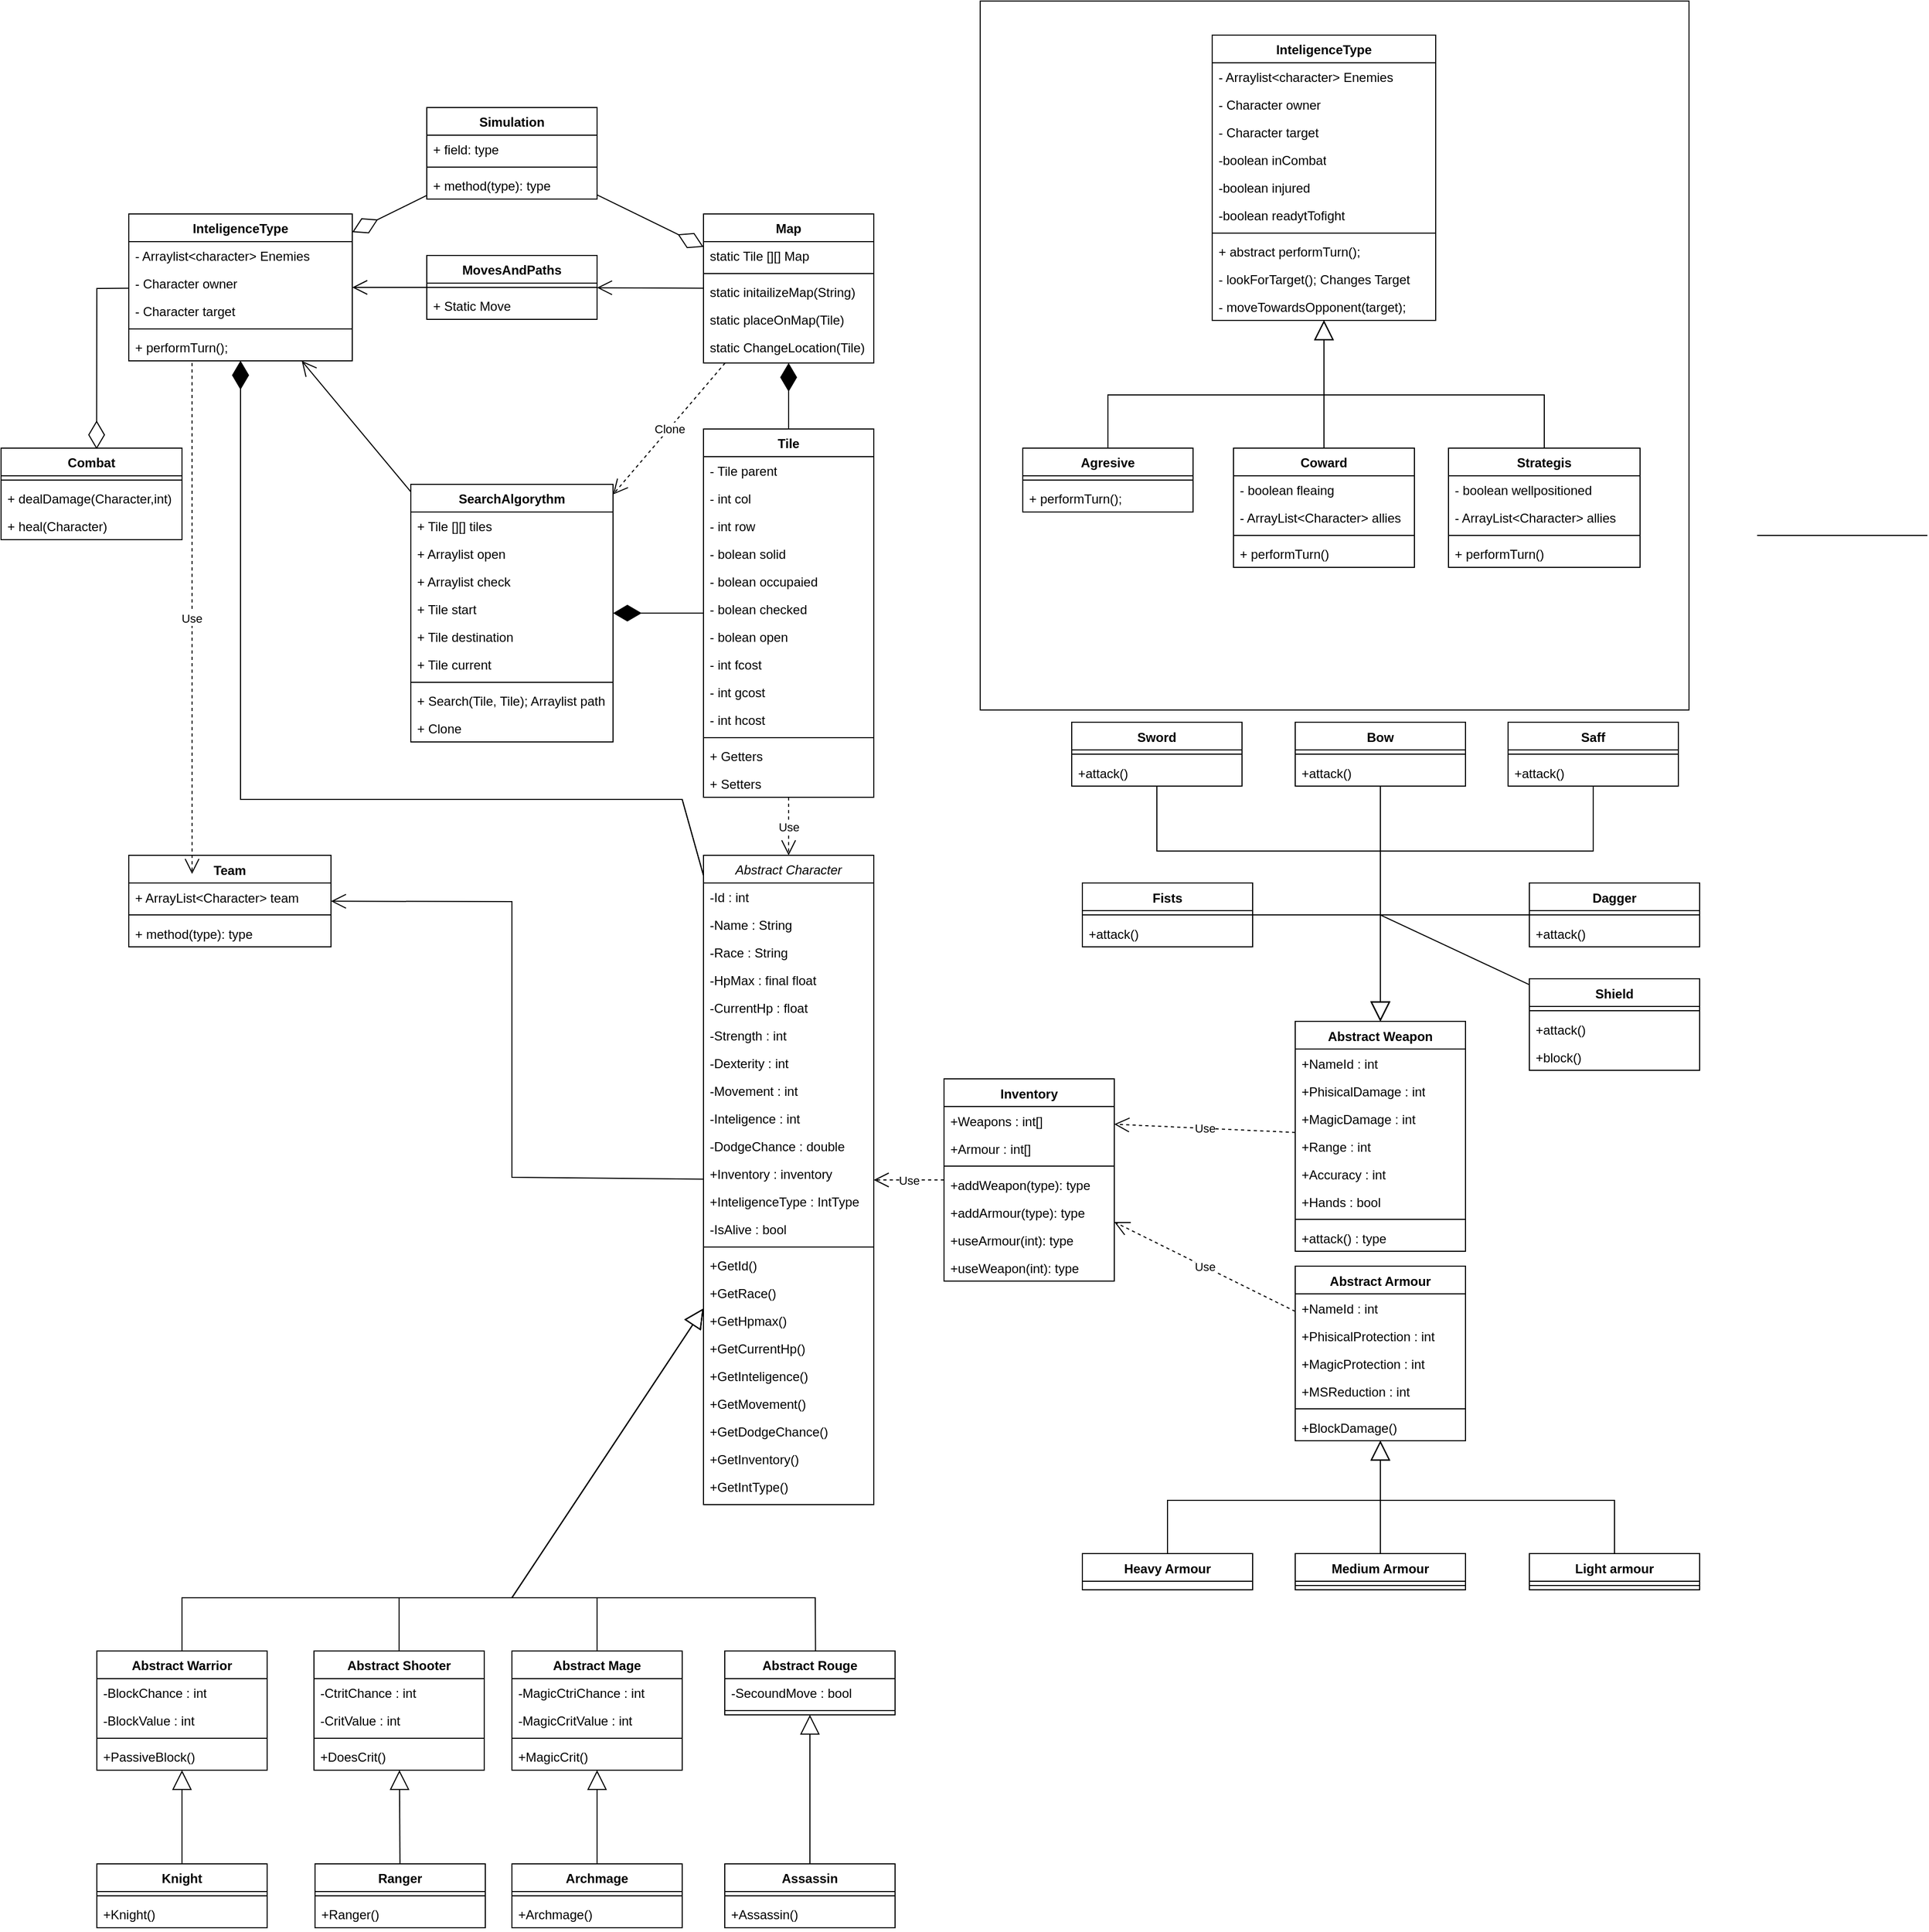 <mxfile version="24.4.9" type="github">
  <diagram name="Strona-1" id="3-vl3ONbKSAuAggZ8wBg">
    <mxGraphModel dx="1843" dy="746" grid="1" gridSize="10" guides="1" tooltips="1" connect="1" arrows="1" fold="1" page="1" pageScale="1" pageWidth="827" pageHeight="1169" math="0" shadow="0">
      <root>
        <mxCell id="0" />
        <mxCell id="1" parent="0" />
        <mxCell id="fdN_00i1N7_ZULbD0-KX-243" value="" style="whiteSpace=wrap;html=1;aspect=fixed;" parent="1" vertex="1">
          <mxGeometry x="920" y="10" width="666" height="666" as="geometry" />
        </mxCell>
        <mxCell id="fdN_00i1N7_ZULbD0-KX-1" value="Map" style="swimlane;fontStyle=1;align=center;verticalAlign=top;childLayout=stackLayout;horizontal=1;startSize=26;horizontalStack=0;resizeParent=1;resizeParentMax=0;resizeLast=0;collapsible=1;marginBottom=0;whiteSpace=wrap;html=1;" parent="1" vertex="1">
          <mxGeometry x="660" y="210" width="160" height="140" as="geometry" />
        </mxCell>
        <mxCell id="fdN_00i1N7_ZULbD0-KX-2" value="static Tile [][] Map&amp;nbsp;" style="text;strokeColor=none;fillColor=none;align=left;verticalAlign=top;spacingLeft=4;spacingRight=4;overflow=hidden;rotatable=0;points=[[0,0.5],[1,0.5]];portConstraint=eastwest;whiteSpace=wrap;html=1;" parent="fdN_00i1N7_ZULbD0-KX-1" vertex="1">
          <mxGeometry y="26" width="160" height="26" as="geometry" />
        </mxCell>
        <mxCell id="fdN_00i1N7_ZULbD0-KX-3" value="" style="line;strokeWidth=1;fillColor=none;align=left;verticalAlign=middle;spacingTop=-1;spacingLeft=3;spacingRight=3;rotatable=0;labelPosition=right;points=[];portConstraint=eastwest;strokeColor=inherit;" parent="fdN_00i1N7_ZULbD0-KX-1" vertex="1">
          <mxGeometry y="52" width="160" height="8" as="geometry" />
        </mxCell>
        <mxCell id="fdN_00i1N7_ZULbD0-KX-21" value="static initailizeMap(String)" style="text;strokeColor=none;fillColor=none;align=left;verticalAlign=top;spacingLeft=4;spacingRight=4;overflow=hidden;rotatable=0;points=[[0,0.5],[1,0.5]];portConstraint=eastwest;whiteSpace=wrap;html=1;" parent="fdN_00i1N7_ZULbD0-KX-1" vertex="1">
          <mxGeometry y="60" width="160" height="26" as="geometry" />
        </mxCell>
        <mxCell id="fdN_00i1N7_ZULbD0-KX-44" value="static placeOnMap(Tile)" style="text;strokeColor=none;fillColor=none;align=left;verticalAlign=top;spacingLeft=4;spacingRight=4;overflow=hidden;rotatable=0;points=[[0,0.5],[1,0.5]];portConstraint=eastwest;whiteSpace=wrap;html=1;" parent="fdN_00i1N7_ZULbD0-KX-1" vertex="1">
          <mxGeometry y="86" width="160" height="54" as="geometry" />
        </mxCell>
        <mxCell id="fdN_00i1N7_ZULbD0-KX-5" value="Tile" style="swimlane;fontStyle=1;align=center;verticalAlign=top;childLayout=stackLayout;horizontal=1;startSize=26;horizontalStack=0;resizeParent=1;resizeParentMax=0;resizeLast=0;collapsible=1;marginBottom=0;whiteSpace=wrap;html=1;" parent="1" vertex="1">
          <mxGeometry x="660" y="412" width="160" height="346" as="geometry" />
        </mxCell>
        <mxCell id="fdN_00i1N7_ZULbD0-KX-13" value="- Tile parent" style="text;strokeColor=none;fillColor=none;align=left;verticalAlign=top;spacingLeft=4;spacingRight=4;overflow=hidden;rotatable=0;points=[[0,0.5],[1,0.5]];portConstraint=eastwest;whiteSpace=wrap;html=1;" parent="fdN_00i1N7_ZULbD0-KX-5" vertex="1">
          <mxGeometry y="26" width="160" height="26" as="geometry" />
        </mxCell>
        <mxCell id="fdN_00i1N7_ZULbD0-KX-6" value="- int col" style="text;strokeColor=none;fillColor=none;align=left;verticalAlign=top;spacingLeft=4;spacingRight=4;overflow=hidden;rotatable=0;points=[[0,0.5],[1,0.5]];portConstraint=eastwest;whiteSpace=wrap;html=1;" parent="fdN_00i1N7_ZULbD0-KX-5" vertex="1">
          <mxGeometry y="52" width="160" height="26" as="geometry" />
        </mxCell>
        <mxCell id="fdN_00i1N7_ZULbD0-KX-10" value="- int row" style="text;strokeColor=none;fillColor=none;align=left;verticalAlign=top;spacingLeft=4;spacingRight=4;overflow=hidden;rotatable=0;points=[[0,0.5],[1,0.5]];portConstraint=eastwest;whiteSpace=wrap;html=1;" parent="fdN_00i1N7_ZULbD0-KX-5" vertex="1">
          <mxGeometry y="78" width="160" height="26" as="geometry" />
        </mxCell>
        <mxCell id="fdN_00i1N7_ZULbD0-KX-11" value="- bolean solid" style="text;strokeColor=none;fillColor=none;align=left;verticalAlign=top;spacingLeft=4;spacingRight=4;overflow=hidden;rotatable=0;points=[[0,0.5],[1,0.5]];portConstraint=eastwest;whiteSpace=wrap;html=1;" parent="fdN_00i1N7_ZULbD0-KX-5" vertex="1">
          <mxGeometry y="104" width="160" height="26" as="geometry" />
        </mxCell>
        <mxCell id="fdN_00i1N7_ZULbD0-KX-12" value="- bolean occupaied" style="text;strokeColor=none;fillColor=none;align=left;verticalAlign=top;spacingLeft=4;spacingRight=4;overflow=hidden;rotatable=0;points=[[0,0.5],[1,0.5]];portConstraint=eastwest;whiteSpace=wrap;html=1;" parent="fdN_00i1N7_ZULbD0-KX-5" vertex="1">
          <mxGeometry y="130" width="160" height="26" as="geometry" />
        </mxCell>
        <mxCell id="fdN_00i1N7_ZULbD0-KX-14" value="- bolean checked" style="text;strokeColor=none;fillColor=none;align=left;verticalAlign=top;spacingLeft=4;spacingRight=4;overflow=hidden;rotatable=0;points=[[0,0.5],[1,0.5]];portConstraint=eastwest;whiteSpace=wrap;html=1;" parent="fdN_00i1N7_ZULbD0-KX-5" vertex="1">
          <mxGeometry y="156" width="160" height="26" as="geometry" />
        </mxCell>
        <mxCell id="fdN_00i1N7_ZULbD0-KX-15" value="- bolean open" style="text;strokeColor=none;fillColor=none;align=left;verticalAlign=top;spacingLeft=4;spacingRight=4;overflow=hidden;rotatable=0;points=[[0,0.5],[1,0.5]];portConstraint=eastwest;whiteSpace=wrap;html=1;" parent="fdN_00i1N7_ZULbD0-KX-5" vertex="1">
          <mxGeometry y="182" width="160" height="26" as="geometry" />
        </mxCell>
        <mxCell id="fdN_00i1N7_ZULbD0-KX-16" value="- int fcost" style="text;strokeColor=none;fillColor=none;align=left;verticalAlign=top;spacingLeft=4;spacingRight=4;overflow=hidden;rotatable=0;points=[[0,0.5],[1,0.5]];portConstraint=eastwest;whiteSpace=wrap;html=1;" parent="fdN_00i1N7_ZULbD0-KX-5" vertex="1">
          <mxGeometry y="208" width="160" height="26" as="geometry" />
        </mxCell>
        <mxCell id="fdN_00i1N7_ZULbD0-KX-17" value="- int gcost" style="text;strokeColor=none;fillColor=none;align=left;verticalAlign=top;spacingLeft=4;spacingRight=4;overflow=hidden;rotatable=0;points=[[0,0.5],[1,0.5]];portConstraint=eastwest;whiteSpace=wrap;html=1;" parent="fdN_00i1N7_ZULbD0-KX-5" vertex="1">
          <mxGeometry y="234" width="160" height="26" as="geometry" />
        </mxCell>
        <mxCell id="fdN_00i1N7_ZULbD0-KX-18" value="- int hcost" style="text;strokeColor=none;fillColor=none;align=left;verticalAlign=top;spacingLeft=4;spacingRight=4;overflow=hidden;rotatable=0;points=[[0,0.5],[1,0.5]];portConstraint=eastwest;whiteSpace=wrap;html=1;" parent="fdN_00i1N7_ZULbD0-KX-5" vertex="1">
          <mxGeometry y="260" width="160" height="26" as="geometry" />
        </mxCell>
        <mxCell id="fdN_00i1N7_ZULbD0-KX-7" value="" style="line;strokeWidth=1;fillColor=none;align=left;verticalAlign=middle;spacingTop=-1;spacingLeft=3;spacingRight=3;rotatable=0;labelPosition=right;points=[];portConstraint=eastwest;strokeColor=inherit;" parent="fdN_00i1N7_ZULbD0-KX-5" vertex="1">
          <mxGeometry y="286" width="160" height="8" as="geometry" />
        </mxCell>
        <mxCell id="fdN_00i1N7_ZULbD0-KX-8" value="+ Getters" style="text;strokeColor=none;fillColor=none;align=left;verticalAlign=top;spacingLeft=4;spacingRight=4;overflow=hidden;rotatable=0;points=[[0,0.5],[1,0.5]];portConstraint=eastwest;whiteSpace=wrap;html=1;" parent="fdN_00i1N7_ZULbD0-KX-5" vertex="1">
          <mxGeometry y="294" width="160" height="26" as="geometry" />
        </mxCell>
        <mxCell id="fdN_00i1N7_ZULbD0-KX-19" value="+ Setters" style="text;strokeColor=none;fillColor=none;align=left;verticalAlign=top;spacingLeft=4;spacingRight=4;overflow=hidden;rotatable=0;points=[[0,0.5],[1,0.5]];portConstraint=eastwest;whiteSpace=wrap;html=1;" parent="fdN_00i1N7_ZULbD0-KX-5" vertex="1">
          <mxGeometry y="320" width="160" height="26" as="geometry" />
        </mxCell>
        <mxCell id="fdN_00i1N7_ZULbD0-KX-22" value="SearchAlgorythm" style="swimlane;fontStyle=1;align=center;verticalAlign=top;childLayout=stackLayout;horizontal=1;startSize=26;horizontalStack=0;resizeParent=1;resizeParentMax=0;resizeLast=0;collapsible=1;marginBottom=0;whiteSpace=wrap;html=1;" parent="1" vertex="1">
          <mxGeometry x="385" y="464" width="190" height="242" as="geometry" />
        </mxCell>
        <mxCell id="fdN_00i1N7_ZULbD0-KX-23" value="+ Tile [][] tiles" style="text;strokeColor=none;fillColor=none;align=left;verticalAlign=top;spacingLeft=4;spacingRight=4;overflow=hidden;rotatable=0;points=[[0,0.5],[1,0.5]];portConstraint=eastwest;whiteSpace=wrap;html=1;" parent="fdN_00i1N7_ZULbD0-KX-22" vertex="1">
          <mxGeometry y="26" width="190" height="26" as="geometry" />
        </mxCell>
        <mxCell id="fdN_00i1N7_ZULbD0-KX-26" value="+ Arraylist open" style="text;strokeColor=none;fillColor=none;align=left;verticalAlign=top;spacingLeft=4;spacingRight=4;overflow=hidden;rotatable=0;points=[[0,0.5],[1,0.5]];portConstraint=eastwest;whiteSpace=wrap;html=1;" parent="fdN_00i1N7_ZULbD0-KX-22" vertex="1">
          <mxGeometry y="52" width="190" height="26" as="geometry" />
        </mxCell>
        <mxCell id="fdN_00i1N7_ZULbD0-KX-27" value="+ Arraylist check" style="text;strokeColor=none;fillColor=none;align=left;verticalAlign=top;spacingLeft=4;spacingRight=4;overflow=hidden;rotatable=0;points=[[0,0.5],[1,0.5]];portConstraint=eastwest;whiteSpace=wrap;html=1;" parent="fdN_00i1N7_ZULbD0-KX-22" vertex="1">
          <mxGeometry y="78" width="190" height="26" as="geometry" />
        </mxCell>
        <mxCell id="fdN_00i1N7_ZULbD0-KX-28" value="+ Tile start" style="text;strokeColor=none;fillColor=none;align=left;verticalAlign=top;spacingLeft=4;spacingRight=4;overflow=hidden;rotatable=0;points=[[0,0.5],[1,0.5]];portConstraint=eastwest;whiteSpace=wrap;html=1;" parent="fdN_00i1N7_ZULbD0-KX-22" vertex="1">
          <mxGeometry y="104" width="190" height="26" as="geometry" />
        </mxCell>
        <mxCell id="fdN_00i1N7_ZULbD0-KX-29" value="+ Tile destination" style="text;strokeColor=none;fillColor=none;align=left;verticalAlign=top;spacingLeft=4;spacingRight=4;overflow=hidden;rotatable=0;points=[[0,0.5],[1,0.5]];portConstraint=eastwest;whiteSpace=wrap;html=1;" parent="fdN_00i1N7_ZULbD0-KX-22" vertex="1">
          <mxGeometry y="130" width="190" height="26" as="geometry" />
        </mxCell>
        <mxCell id="fdN_00i1N7_ZULbD0-KX-30" value="+ Tile current" style="text;strokeColor=none;fillColor=none;align=left;verticalAlign=top;spacingLeft=4;spacingRight=4;overflow=hidden;rotatable=0;points=[[0,0.5],[1,0.5]];portConstraint=eastwest;whiteSpace=wrap;html=1;" parent="fdN_00i1N7_ZULbD0-KX-22" vertex="1">
          <mxGeometry y="156" width="190" height="26" as="geometry" />
        </mxCell>
        <mxCell id="fdN_00i1N7_ZULbD0-KX-24" value="" style="line;strokeWidth=1;fillColor=none;align=left;verticalAlign=middle;spacingTop=-1;spacingLeft=3;spacingRight=3;rotatable=0;labelPosition=right;points=[];portConstraint=eastwest;strokeColor=inherit;" parent="fdN_00i1N7_ZULbD0-KX-22" vertex="1">
          <mxGeometry y="182" width="190" height="8" as="geometry" />
        </mxCell>
        <mxCell id="fdN_00i1N7_ZULbD0-KX-25" value="+ Search(Tile, Tile); Arraylist path" style="text;strokeColor=none;fillColor=none;align=left;verticalAlign=top;spacingLeft=4;spacingRight=4;overflow=hidden;rotatable=0;points=[[0,0.5],[1,0.5]];portConstraint=eastwest;whiteSpace=wrap;html=1;" parent="fdN_00i1N7_ZULbD0-KX-22" vertex="1">
          <mxGeometry y="190" width="190" height="26" as="geometry" />
        </mxCell>
        <mxCell id="fdN_00i1N7_ZULbD0-KX-32" value="+ Clone" style="text;strokeColor=none;fillColor=none;align=left;verticalAlign=top;spacingLeft=4;spacingRight=4;overflow=hidden;rotatable=0;points=[[0,0.5],[1,0.5]];portConstraint=eastwest;whiteSpace=wrap;html=1;" parent="fdN_00i1N7_ZULbD0-KX-22" vertex="1">
          <mxGeometry y="216" width="190" height="26" as="geometry" />
        </mxCell>
        <mxCell id="fdN_00i1N7_ZULbD0-KX-40" value="MovesAndPaths" style="swimlane;fontStyle=1;align=center;verticalAlign=top;childLayout=stackLayout;horizontal=1;startSize=26;horizontalStack=0;resizeParent=1;resizeParentMax=0;resizeLast=0;collapsible=1;marginBottom=0;whiteSpace=wrap;html=1;" parent="1" vertex="1">
          <mxGeometry x="400" y="249" width="160" height="60" as="geometry" />
        </mxCell>
        <mxCell id="fdN_00i1N7_ZULbD0-KX-42" value="" style="line;strokeWidth=1;fillColor=none;align=left;verticalAlign=middle;spacingTop=-1;spacingLeft=3;spacingRight=3;rotatable=0;labelPosition=right;points=[];portConstraint=eastwest;strokeColor=inherit;" parent="fdN_00i1N7_ZULbD0-KX-40" vertex="1">
          <mxGeometry y="26" width="160" height="8" as="geometry" />
        </mxCell>
        <mxCell id="fdN_00i1N7_ZULbD0-KX-43" value="+ Static Move" style="text;strokeColor=none;fillColor=none;align=left;verticalAlign=top;spacingLeft=4;spacingRight=4;overflow=hidden;rotatable=0;points=[[0,0.5],[1,0.5]];portConstraint=eastwest;whiteSpace=wrap;html=1;" parent="fdN_00i1N7_ZULbD0-KX-40" vertex="1">
          <mxGeometry y="34" width="160" height="26" as="geometry" />
        </mxCell>
        <mxCell id="fdN_00i1N7_ZULbD0-KX-45" value="InteligenceType" style="swimlane;fontStyle=1;align=center;verticalAlign=top;childLayout=stackLayout;horizontal=1;startSize=26;horizontalStack=0;resizeParent=1;resizeParentMax=0;resizeLast=0;collapsible=1;marginBottom=0;whiteSpace=wrap;html=1;" parent="1" vertex="1">
          <mxGeometry x="120" y="210" width="210" height="138" as="geometry" />
        </mxCell>
        <mxCell id="fdN_00i1N7_ZULbD0-KX-53" value="- Arraylist&amp;lt;character&amp;gt; Enemies" style="text;strokeColor=none;fillColor=none;align=left;verticalAlign=top;spacingLeft=4;spacingRight=4;overflow=hidden;rotatable=0;points=[[0,0.5],[1,0.5]];portConstraint=eastwest;whiteSpace=wrap;html=1;" parent="fdN_00i1N7_ZULbD0-KX-45" vertex="1">
          <mxGeometry y="26" width="210" height="26" as="geometry" />
        </mxCell>
        <mxCell id="fdN_00i1N7_ZULbD0-KX-46" value="- Character owner" style="text;strokeColor=none;fillColor=none;align=left;verticalAlign=top;spacingLeft=4;spacingRight=4;overflow=hidden;rotatable=0;points=[[0,0.5],[1,0.5]];portConstraint=eastwest;whiteSpace=wrap;html=1;" parent="fdN_00i1N7_ZULbD0-KX-45" vertex="1">
          <mxGeometry y="52" width="210" height="26" as="geometry" />
        </mxCell>
        <mxCell id="fdN_00i1N7_ZULbD0-KX-54" value="- Character target" style="text;strokeColor=none;fillColor=none;align=left;verticalAlign=top;spacingLeft=4;spacingRight=4;overflow=hidden;rotatable=0;points=[[0,0.5],[1,0.5]];portConstraint=eastwest;whiteSpace=wrap;html=1;" parent="fdN_00i1N7_ZULbD0-KX-45" vertex="1">
          <mxGeometry y="78" width="210" height="26" as="geometry" />
        </mxCell>
        <mxCell id="fdN_00i1N7_ZULbD0-KX-47" value="" style="line;strokeWidth=1;fillColor=none;align=left;verticalAlign=middle;spacingTop=-1;spacingLeft=3;spacingRight=3;rotatable=0;labelPosition=right;points=[];portConstraint=eastwest;strokeColor=inherit;" parent="fdN_00i1N7_ZULbD0-KX-45" vertex="1">
          <mxGeometry y="104" width="210" height="8" as="geometry" />
        </mxCell>
        <mxCell id="fdN_00i1N7_ZULbD0-KX-48" value="+ performTurn();" style="text;strokeColor=none;fillColor=none;align=left;verticalAlign=top;spacingLeft=4;spacingRight=4;overflow=hidden;rotatable=0;points=[[0,0.5],[1,0.5]];portConstraint=eastwest;whiteSpace=wrap;html=1;" parent="fdN_00i1N7_ZULbD0-KX-45" vertex="1">
          <mxGeometry y="112" width="210" height="26" as="geometry" />
        </mxCell>
        <mxCell id="fdN_00i1N7_ZULbD0-KX-58" value="" style="endArrow=open;endFill=1;endSize=12;html=1;rounded=0;" parent="1" source="fdN_00i1N7_ZULbD0-KX-22" target="fdN_00i1N7_ZULbD0-KX-45" edge="1">
          <mxGeometry width="160" relative="1" as="geometry">
            <mxPoint x="335" y="530" as="sourcePoint" />
            <mxPoint x="495" y="530" as="targetPoint" />
          </mxGeometry>
        </mxCell>
        <mxCell id="fdN_00i1N7_ZULbD0-KX-59" value="" style="endArrow=open;endFill=1;endSize=12;html=1;rounded=0;" parent="1" source="fdN_00i1N7_ZULbD0-KX-40" target="fdN_00i1N7_ZULbD0-KX-45" edge="1">
          <mxGeometry width="160" relative="1" as="geometry">
            <mxPoint x="245" y="500" as="sourcePoint" />
            <mxPoint x="405" y="500" as="targetPoint" />
          </mxGeometry>
        </mxCell>
        <mxCell id="fdN_00i1N7_ZULbD0-KX-60" value="" style="endArrow=open;endFill=1;endSize=12;html=1;rounded=0;" parent="1" source="fdN_00i1N7_ZULbD0-KX-1" target="fdN_00i1N7_ZULbD0-KX-40" edge="1">
          <mxGeometry width="160" relative="1" as="geometry">
            <mxPoint x="335" y="430" as="sourcePoint" />
            <mxPoint x="495" y="430" as="targetPoint" />
          </mxGeometry>
        </mxCell>
        <mxCell id="fdN_00i1N7_ZULbD0-KX-64" value="Abstract Weapon" style="swimlane;fontStyle=1;align=center;verticalAlign=top;childLayout=stackLayout;horizontal=1;startSize=26;horizontalStack=0;resizeParent=1;resizeParentMax=0;resizeLast=0;collapsible=1;marginBottom=0;whiteSpace=wrap;html=1;" parent="1" vertex="1">
          <mxGeometry x="1216" y="968.5" width="160" height="216" as="geometry" />
        </mxCell>
        <mxCell id="fdN_00i1N7_ZULbD0-KX-65" value="&lt;div&gt;+NameId : int&lt;/div&gt;" style="text;strokeColor=none;fillColor=none;align=left;verticalAlign=top;spacingLeft=4;spacingRight=4;overflow=hidden;rotatable=0;points=[[0,0.5],[1,0.5]];portConstraint=eastwest;whiteSpace=wrap;html=1;" parent="fdN_00i1N7_ZULbD0-KX-64" vertex="1">
          <mxGeometry y="26" width="160" height="26" as="geometry" />
        </mxCell>
        <mxCell id="fdN_00i1N7_ZULbD0-KX-66" value="+PhisicalDamage : int&lt;div&gt;&lt;br&gt;&lt;/div&gt;" style="text;strokeColor=none;fillColor=none;align=left;verticalAlign=top;spacingLeft=4;spacingRight=4;overflow=hidden;rotatable=0;points=[[0,0.5],[1,0.5]];portConstraint=eastwest;whiteSpace=wrap;html=1;" parent="fdN_00i1N7_ZULbD0-KX-64" vertex="1">
          <mxGeometry y="52" width="160" height="26" as="geometry" />
        </mxCell>
        <mxCell id="fdN_00i1N7_ZULbD0-KX-67" value="+MagicDamage : int" style="text;strokeColor=none;fillColor=none;align=left;verticalAlign=top;spacingLeft=4;spacingRight=4;overflow=hidden;rotatable=0;points=[[0,0.5],[1,0.5]];portConstraint=eastwest;whiteSpace=wrap;html=1;" parent="fdN_00i1N7_ZULbD0-KX-64" vertex="1">
          <mxGeometry y="78" width="160" height="26" as="geometry" />
        </mxCell>
        <mxCell id="fdN_00i1N7_ZULbD0-KX-68" value="+Range : int" style="text;strokeColor=none;fillColor=none;align=left;verticalAlign=top;spacingLeft=4;spacingRight=4;overflow=hidden;rotatable=0;points=[[0,0.5],[1,0.5]];portConstraint=eastwest;whiteSpace=wrap;html=1;" parent="fdN_00i1N7_ZULbD0-KX-64" vertex="1">
          <mxGeometry y="104" width="160" height="26" as="geometry" />
        </mxCell>
        <mxCell id="fdN_00i1N7_ZULbD0-KX-69" value="+Accuracy : int" style="text;strokeColor=none;fillColor=none;align=left;verticalAlign=top;spacingLeft=4;spacingRight=4;overflow=hidden;rotatable=0;points=[[0,0.5],[1,0.5]];portConstraint=eastwest;whiteSpace=wrap;html=1;" parent="fdN_00i1N7_ZULbD0-KX-64" vertex="1">
          <mxGeometry y="130" width="160" height="26" as="geometry" />
        </mxCell>
        <mxCell id="fdN_00i1N7_ZULbD0-KX-70" value="+Hands : bool" style="text;strokeColor=none;fillColor=none;align=left;verticalAlign=top;spacingLeft=4;spacingRight=4;overflow=hidden;rotatable=0;points=[[0,0.5],[1,0.5]];portConstraint=eastwest;whiteSpace=wrap;html=1;" parent="fdN_00i1N7_ZULbD0-KX-64" vertex="1">
          <mxGeometry y="156" width="160" height="26" as="geometry" />
        </mxCell>
        <mxCell id="fdN_00i1N7_ZULbD0-KX-71" value="" style="line;strokeWidth=1;fillColor=none;align=left;verticalAlign=middle;spacingTop=-1;spacingLeft=3;spacingRight=3;rotatable=0;labelPosition=right;points=[];portConstraint=eastwest;strokeColor=inherit;" parent="fdN_00i1N7_ZULbD0-KX-64" vertex="1">
          <mxGeometry y="182" width="160" height="8" as="geometry" />
        </mxCell>
        <mxCell id="fdN_00i1N7_ZULbD0-KX-72" value="+attack() : type" style="text;strokeColor=none;fillColor=none;align=left;verticalAlign=top;spacingLeft=4;spacingRight=4;overflow=hidden;rotatable=0;points=[[0,0.5],[1,0.5]];portConstraint=eastwest;whiteSpace=wrap;html=1;" parent="fdN_00i1N7_ZULbD0-KX-64" vertex="1">
          <mxGeometry y="190" width="160" height="26" as="geometry" />
        </mxCell>
        <mxCell id="fdN_00i1N7_ZULbD0-KX-73" value="Sword" style="swimlane;fontStyle=1;align=center;verticalAlign=top;childLayout=stackLayout;horizontal=1;startSize=26;horizontalStack=0;resizeParent=1;resizeParentMax=0;resizeLast=0;collapsible=1;marginBottom=0;whiteSpace=wrap;html=1;" parent="1" vertex="1">
          <mxGeometry x="1006" y="687.5" width="160" height="60" as="geometry" />
        </mxCell>
        <mxCell id="fdN_00i1N7_ZULbD0-KX-74" value="" style="line;strokeWidth=1;fillColor=none;align=left;verticalAlign=middle;spacingTop=-1;spacingLeft=3;spacingRight=3;rotatable=0;labelPosition=right;points=[];portConstraint=eastwest;strokeColor=inherit;" parent="fdN_00i1N7_ZULbD0-KX-73" vertex="1">
          <mxGeometry y="26" width="160" height="8" as="geometry" />
        </mxCell>
        <mxCell id="fdN_00i1N7_ZULbD0-KX-75" value="+attack()" style="text;strokeColor=none;fillColor=none;align=left;verticalAlign=top;spacingLeft=4;spacingRight=4;overflow=hidden;rotatable=0;points=[[0,0.5],[1,0.5]];portConstraint=eastwest;whiteSpace=wrap;html=1;" parent="fdN_00i1N7_ZULbD0-KX-73" vertex="1">
          <mxGeometry y="34" width="160" height="26" as="geometry" />
        </mxCell>
        <mxCell id="fdN_00i1N7_ZULbD0-KX-76" value="" style="endArrow=block;endSize=16;endFill=0;html=1;rounded=0;" parent="1" source="fdN_00i1N7_ZULbD0-KX-73" target="fdN_00i1N7_ZULbD0-KX-64" edge="1">
          <mxGeometry width="160" relative="1" as="geometry">
            <mxPoint x="936" y="767.5" as="sourcePoint" />
            <mxPoint x="1096" y="767.5" as="targetPoint" />
            <Array as="points">
              <mxPoint x="1086" y="808.5" />
              <mxPoint x="1296" y="808.5" />
              <mxPoint x="1296" y="868.5" />
            </Array>
          </mxGeometry>
        </mxCell>
        <mxCell id="fdN_00i1N7_ZULbD0-KX-77" value="Bow" style="swimlane;fontStyle=1;align=center;verticalAlign=top;childLayout=stackLayout;horizontal=1;startSize=26;horizontalStack=0;resizeParent=1;resizeParentMax=0;resizeLast=0;collapsible=1;marginBottom=0;whiteSpace=wrap;html=1;" parent="1" vertex="1">
          <mxGeometry x="1216" y="687.5" width="160" height="60" as="geometry" />
        </mxCell>
        <mxCell id="fdN_00i1N7_ZULbD0-KX-78" value="" style="line;strokeWidth=1;fillColor=none;align=left;verticalAlign=middle;spacingTop=-1;spacingLeft=3;spacingRight=3;rotatable=0;labelPosition=right;points=[];portConstraint=eastwest;strokeColor=inherit;" parent="fdN_00i1N7_ZULbD0-KX-77" vertex="1">
          <mxGeometry y="26" width="160" height="8" as="geometry" />
        </mxCell>
        <mxCell id="fdN_00i1N7_ZULbD0-KX-79" value="+attack() " style="text;strokeColor=none;fillColor=none;align=left;verticalAlign=top;spacingLeft=4;spacingRight=4;overflow=hidden;rotatable=0;points=[[0,0.5],[1,0.5]];portConstraint=eastwest;whiteSpace=wrap;html=1;" parent="fdN_00i1N7_ZULbD0-KX-77" vertex="1">
          <mxGeometry y="34" width="160" height="26" as="geometry" />
        </mxCell>
        <mxCell id="fdN_00i1N7_ZULbD0-KX-80" value="" style="endArrow=block;endSize=16;endFill=0;html=1;rounded=0;" parent="1" source="fdN_00i1N7_ZULbD0-KX-77" target="fdN_00i1N7_ZULbD0-KX-64" edge="1">
          <mxGeometry width="160" relative="1" as="geometry">
            <mxPoint x="1136" y="891.5" as="sourcePoint" />
            <mxPoint x="1231" y="811.5" as="targetPoint" />
            <Array as="points" />
          </mxGeometry>
        </mxCell>
        <mxCell id="fdN_00i1N7_ZULbD0-KX-81" value="" style="endArrow=block;endSize=16;endFill=0;html=1;rounded=0;" parent="1" source="fdN_00i1N7_ZULbD0-KX-82" target="fdN_00i1N7_ZULbD0-KX-64" edge="1">
          <mxGeometry width="160" relative="1" as="geometry">
            <mxPoint x="1396" y="827.5" as="sourcePoint" />
            <mxPoint x="1491" y="747.5" as="targetPoint" />
            <Array as="points">
              <mxPoint x="1496" y="808.5" />
              <mxPoint x="1296" y="808.5" />
            </Array>
          </mxGeometry>
        </mxCell>
        <mxCell id="fdN_00i1N7_ZULbD0-KX-82" value="Saff" style="swimlane;fontStyle=1;align=center;verticalAlign=top;childLayout=stackLayout;horizontal=1;startSize=26;horizontalStack=0;resizeParent=1;resizeParentMax=0;resizeLast=0;collapsible=1;marginBottom=0;whiteSpace=wrap;html=1;" parent="1" vertex="1">
          <mxGeometry x="1416" y="687.5" width="160" height="60" as="geometry" />
        </mxCell>
        <mxCell id="fdN_00i1N7_ZULbD0-KX-83" value="" style="line;strokeWidth=1;fillColor=none;align=left;verticalAlign=middle;spacingTop=-1;spacingLeft=3;spacingRight=3;rotatable=0;labelPosition=right;points=[];portConstraint=eastwest;strokeColor=inherit;" parent="fdN_00i1N7_ZULbD0-KX-82" vertex="1">
          <mxGeometry y="26" width="160" height="8" as="geometry" />
        </mxCell>
        <mxCell id="fdN_00i1N7_ZULbD0-KX-84" value="+attack()" style="text;strokeColor=none;fillColor=none;align=left;verticalAlign=top;spacingLeft=4;spacingRight=4;overflow=hidden;rotatable=0;points=[[0,0.5],[1,0.5]];portConstraint=eastwest;whiteSpace=wrap;html=1;" parent="fdN_00i1N7_ZULbD0-KX-82" vertex="1">
          <mxGeometry y="34" width="160" height="26" as="geometry" />
        </mxCell>
        <mxCell id="fdN_00i1N7_ZULbD0-KX-85" value="Dagger" style="swimlane;fontStyle=1;align=center;verticalAlign=top;childLayout=stackLayout;horizontal=1;startSize=26;horizontalStack=0;resizeParent=1;resizeParentMax=0;resizeLast=0;collapsible=1;marginBottom=0;whiteSpace=wrap;html=1;" parent="1" vertex="1">
          <mxGeometry x="1436" y="838.5" width="160" height="60" as="geometry" />
        </mxCell>
        <mxCell id="fdN_00i1N7_ZULbD0-KX-86" value="" style="line;strokeWidth=1;fillColor=none;align=left;verticalAlign=middle;spacingTop=-1;spacingLeft=3;spacingRight=3;rotatable=0;labelPosition=right;points=[];portConstraint=eastwest;strokeColor=inherit;" parent="fdN_00i1N7_ZULbD0-KX-85" vertex="1">
          <mxGeometry y="26" width="160" height="8" as="geometry" />
        </mxCell>
        <mxCell id="fdN_00i1N7_ZULbD0-KX-87" value="+attack()" style="text;strokeColor=none;fillColor=none;align=left;verticalAlign=top;spacingLeft=4;spacingRight=4;overflow=hidden;rotatable=0;points=[[0,0.5],[1,0.5]];portConstraint=eastwest;whiteSpace=wrap;html=1;" parent="fdN_00i1N7_ZULbD0-KX-85" vertex="1">
          <mxGeometry y="34" width="160" height="26" as="geometry" />
        </mxCell>
        <mxCell id="fdN_00i1N7_ZULbD0-KX-88" value="" style="endArrow=block;endSize=16;endFill=0;html=1;rounded=0;" parent="1" source="fdN_00i1N7_ZULbD0-KX-85" target="fdN_00i1N7_ZULbD0-KX-64" edge="1">
          <mxGeometry width="160" relative="1" as="geometry">
            <mxPoint x="1486" y="717.5" as="sourcePoint" />
            <mxPoint x="1296" y="978.5" as="targetPoint" />
            <Array as="points">
              <mxPoint x="1296" y="868.5" />
            </Array>
          </mxGeometry>
        </mxCell>
        <mxCell id="fdN_00i1N7_ZULbD0-KX-89" value="Fists" style="swimlane;fontStyle=1;align=center;verticalAlign=top;childLayout=stackLayout;horizontal=1;startSize=26;horizontalStack=0;resizeParent=1;resizeParentMax=0;resizeLast=0;collapsible=1;marginBottom=0;whiteSpace=wrap;html=1;" parent="1" vertex="1">
          <mxGeometry x="1016" y="838.5" width="160" height="60" as="geometry" />
        </mxCell>
        <mxCell id="fdN_00i1N7_ZULbD0-KX-90" value="" style="line;strokeWidth=1;fillColor=none;align=left;verticalAlign=middle;spacingTop=-1;spacingLeft=3;spacingRight=3;rotatable=0;labelPosition=right;points=[];portConstraint=eastwest;strokeColor=inherit;" parent="fdN_00i1N7_ZULbD0-KX-89" vertex="1">
          <mxGeometry y="26" width="160" height="8" as="geometry" />
        </mxCell>
        <mxCell id="fdN_00i1N7_ZULbD0-KX-91" value="+attack()" style="text;strokeColor=none;fillColor=none;align=left;verticalAlign=top;spacingLeft=4;spacingRight=4;overflow=hidden;rotatable=0;points=[[0,0.5],[1,0.5]];portConstraint=eastwest;whiteSpace=wrap;html=1;" parent="fdN_00i1N7_ZULbD0-KX-89" vertex="1">
          <mxGeometry y="34" width="160" height="26" as="geometry" />
        </mxCell>
        <mxCell id="fdN_00i1N7_ZULbD0-KX-92" value="" style="endArrow=block;endSize=16;endFill=0;html=1;rounded=0;" parent="1" source="fdN_00i1N7_ZULbD0-KX-89" target="fdN_00i1N7_ZULbD0-KX-64" edge="1">
          <mxGeometry width="160" relative="1" as="geometry">
            <mxPoint x="1026" y="807.5" as="sourcePoint" />
            <mxPoint x="1170" y="911.5" as="targetPoint" />
            <Array as="points">
              <mxPoint x="1296" y="868.5" />
            </Array>
          </mxGeometry>
        </mxCell>
        <mxCell id="fdN_00i1N7_ZULbD0-KX-93" value="Shield" style="swimlane;fontStyle=1;align=center;verticalAlign=top;childLayout=stackLayout;horizontal=1;startSize=26;horizontalStack=0;resizeParent=1;resizeParentMax=0;resizeLast=0;collapsible=1;marginBottom=0;whiteSpace=wrap;html=1;" parent="1" vertex="1">
          <mxGeometry x="1436" y="928.5" width="160" height="86" as="geometry" />
        </mxCell>
        <mxCell id="fdN_00i1N7_ZULbD0-KX-94" value="" style="line;strokeWidth=1;fillColor=none;align=left;verticalAlign=middle;spacingTop=-1;spacingLeft=3;spacingRight=3;rotatable=0;labelPosition=right;points=[];portConstraint=eastwest;strokeColor=inherit;" parent="fdN_00i1N7_ZULbD0-KX-93" vertex="1">
          <mxGeometry y="26" width="160" height="8" as="geometry" />
        </mxCell>
        <mxCell id="fdN_00i1N7_ZULbD0-KX-95" value="+attack()" style="text;strokeColor=none;fillColor=none;align=left;verticalAlign=top;spacingLeft=4;spacingRight=4;overflow=hidden;rotatable=0;points=[[0,0.5],[1,0.5]];portConstraint=eastwest;whiteSpace=wrap;html=1;" parent="fdN_00i1N7_ZULbD0-KX-93" vertex="1">
          <mxGeometry y="34" width="160" height="26" as="geometry" />
        </mxCell>
        <mxCell id="fdN_00i1N7_ZULbD0-KX-96" value="+block()" style="text;strokeColor=none;fillColor=none;align=left;verticalAlign=top;spacingLeft=4;spacingRight=4;overflow=hidden;rotatable=0;points=[[0,0.5],[1,0.5]];portConstraint=eastwest;whiteSpace=wrap;html=1;" parent="fdN_00i1N7_ZULbD0-KX-93" vertex="1">
          <mxGeometry y="60" width="160" height="26" as="geometry" />
        </mxCell>
        <mxCell id="fdN_00i1N7_ZULbD0-KX-97" value="Inventory" style="swimlane;fontStyle=1;align=center;verticalAlign=top;childLayout=stackLayout;horizontal=1;startSize=26;horizontalStack=0;resizeParent=1;resizeParentMax=0;resizeLast=0;collapsible=1;marginBottom=0;whiteSpace=wrap;html=1;" parent="1" vertex="1">
          <mxGeometry x="886" y="1022.5" width="160" height="190" as="geometry" />
        </mxCell>
        <mxCell id="fdN_00i1N7_ZULbD0-KX-98" value="&lt;div&gt;+Weapons : int[]&lt;/div&gt;" style="text;strokeColor=none;fillColor=none;align=left;verticalAlign=top;spacingLeft=4;spacingRight=4;overflow=hidden;rotatable=0;points=[[0,0.5],[1,0.5]];portConstraint=eastwest;whiteSpace=wrap;html=1;" parent="fdN_00i1N7_ZULbD0-KX-97" vertex="1">
          <mxGeometry y="26" width="160" height="26" as="geometry" />
        </mxCell>
        <mxCell id="fdN_00i1N7_ZULbD0-KX-99" value="+Armour : int[]" style="text;strokeColor=none;fillColor=none;align=left;verticalAlign=top;spacingLeft=4;spacingRight=4;overflow=hidden;rotatable=0;points=[[0,0.5],[1,0.5]];portConstraint=eastwest;whiteSpace=wrap;html=1;" parent="fdN_00i1N7_ZULbD0-KX-97" vertex="1">
          <mxGeometry y="52" width="160" height="26" as="geometry" />
        </mxCell>
        <mxCell id="fdN_00i1N7_ZULbD0-KX-100" value="" style="line;strokeWidth=1;fillColor=none;align=left;verticalAlign=middle;spacingTop=-1;spacingLeft=3;spacingRight=3;rotatable=0;labelPosition=right;points=[];portConstraint=eastwest;strokeColor=inherit;" parent="fdN_00i1N7_ZULbD0-KX-97" vertex="1">
          <mxGeometry y="78" width="160" height="8" as="geometry" />
        </mxCell>
        <mxCell id="fdN_00i1N7_ZULbD0-KX-101" value="+addWeapon(type): type" style="text;strokeColor=none;fillColor=none;align=left;verticalAlign=top;spacingLeft=4;spacingRight=4;overflow=hidden;rotatable=0;points=[[0,0.5],[1,0.5]];portConstraint=eastwest;whiteSpace=wrap;html=1;" parent="fdN_00i1N7_ZULbD0-KX-97" vertex="1">
          <mxGeometry y="86" width="160" height="26" as="geometry" />
        </mxCell>
        <mxCell id="fdN_00i1N7_ZULbD0-KX-102" value="+addArmour(type): type" style="text;strokeColor=none;fillColor=none;align=left;verticalAlign=top;spacingLeft=4;spacingRight=4;overflow=hidden;rotatable=0;points=[[0,0.5],[1,0.5]];portConstraint=eastwest;whiteSpace=wrap;html=1;" parent="fdN_00i1N7_ZULbD0-KX-97" vertex="1">
          <mxGeometry y="112" width="160" height="26" as="geometry" />
        </mxCell>
        <mxCell id="fdN_00i1N7_ZULbD0-KX-103" value="+useArmour(int): type" style="text;strokeColor=none;fillColor=none;align=left;verticalAlign=top;spacingLeft=4;spacingRight=4;overflow=hidden;rotatable=0;points=[[0,0.5],[1,0.5]];portConstraint=eastwest;whiteSpace=wrap;html=1;" parent="fdN_00i1N7_ZULbD0-KX-97" vertex="1">
          <mxGeometry y="138" width="160" height="26" as="geometry" />
        </mxCell>
        <mxCell id="fdN_00i1N7_ZULbD0-KX-104" value="+useWeapon(int): type" style="text;strokeColor=none;fillColor=none;align=left;verticalAlign=top;spacingLeft=4;spacingRight=4;overflow=hidden;rotatable=0;points=[[0,0.5],[1,0.5]];portConstraint=eastwest;whiteSpace=wrap;html=1;" parent="fdN_00i1N7_ZULbD0-KX-97" vertex="1">
          <mxGeometry y="164" width="160" height="26" as="geometry" />
        </mxCell>
        <mxCell id="fdN_00i1N7_ZULbD0-KX-105" value="Abstract Armour" style="swimlane;fontStyle=1;align=center;verticalAlign=top;childLayout=stackLayout;horizontal=1;startSize=26;horizontalStack=0;resizeParent=1;resizeParentMax=0;resizeLast=0;collapsible=1;marginBottom=0;whiteSpace=wrap;html=1;" parent="1" vertex="1">
          <mxGeometry x="1216" y="1198.5" width="160" height="164" as="geometry" />
        </mxCell>
        <mxCell id="fdN_00i1N7_ZULbD0-KX-106" value="&lt;div&gt;+NameId : int&lt;/div&gt;" style="text;strokeColor=none;fillColor=none;align=left;verticalAlign=top;spacingLeft=4;spacingRight=4;overflow=hidden;rotatable=0;points=[[0,0.5],[1,0.5]];portConstraint=eastwest;whiteSpace=wrap;html=1;" parent="fdN_00i1N7_ZULbD0-KX-105" vertex="1">
          <mxGeometry y="26" width="160" height="26" as="geometry" />
        </mxCell>
        <mxCell id="fdN_00i1N7_ZULbD0-KX-107" value="+PhisicalProtection : int&lt;div&gt;&lt;br&gt;&lt;/div&gt;" style="text;strokeColor=none;fillColor=none;align=left;verticalAlign=top;spacingLeft=4;spacingRight=4;overflow=hidden;rotatable=0;points=[[0,0.5],[1,0.5]];portConstraint=eastwest;whiteSpace=wrap;html=1;" parent="fdN_00i1N7_ZULbD0-KX-105" vertex="1">
          <mxGeometry y="52" width="160" height="26" as="geometry" />
        </mxCell>
        <mxCell id="fdN_00i1N7_ZULbD0-KX-108" value="+MagicProtection : int" style="text;strokeColor=none;fillColor=none;align=left;verticalAlign=top;spacingLeft=4;spacingRight=4;overflow=hidden;rotatable=0;points=[[0,0.5],[1,0.5]];portConstraint=eastwest;whiteSpace=wrap;html=1;" parent="fdN_00i1N7_ZULbD0-KX-105" vertex="1">
          <mxGeometry y="78" width="160" height="26" as="geometry" />
        </mxCell>
        <mxCell id="fdN_00i1N7_ZULbD0-KX-109" value="+MSReduction : int" style="text;strokeColor=none;fillColor=none;align=left;verticalAlign=top;spacingLeft=4;spacingRight=4;overflow=hidden;rotatable=0;points=[[0,0.5],[1,0.5]];portConstraint=eastwest;whiteSpace=wrap;html=1;" parent="fdN_00i1N7_ZULbD0-KX-105" vertex="1">
          <mxGeometry y="104" width="160" height="26" as="geometry" />
        </mxCell>
        <mxCell id="fdN_00i1N7_ZULbD0-KX-110" value="" style="line;strokeWidth=1;fillColor=none;align=left;verticalAlign=middle;spacingTop=-1;spacingLeft=3;spacingRight=3;rotatable=0;labelPosition=right;points=[];portConstraint=eastwest;strokeColor=inherit;" parent="fdN_00i1N7_ZULbD0-KX-105" vertex="1">
          <mxGeometry y="130" width="160" height="8" as="geometry" />
        </mxCell>
        <mxCell id="fdN_00i1N7_ZULbD0-KX-111" value="+BlockDamage()" style="text;strokeColor=none;fillColor=none;align=left;verticalAlign=top;spacingLeft=4;spacingRight=4;overflow=hidden;rotatable=0;points=[[0,0.5],[1,0.5]];portConstraint=eastwest;whiteSpace=wrap;html=1;" parent="fdN_00i1N7_ZULbD0-KX-105" vertex="1">
          <mxGeometry y="138" width="160" height="26" as="geometry" />
        </mxCell>
        <mxCell id="fdN_00i1N7_ZULbD0-KX-112" value="Heavy Armour" style="swimlane;fontStyle=1;align=center;verticalAlign=top;childLayout=stackLayout;horizontal=1;startSize=26;horizontalStack=0;resizeParent=1;resizeParentMax=0;resizeLast=0;collapsible=1;marginBottom=0;whiteSpace=wrap;html=1;" parent="1" vertex="1">
          <mxGeometry x="1016" y="1468.5" width="160" height="34" as="geometry" />
        </mxCell>
        <mxCell id="fdN_00i1N7_ZULbD0-KX-114" value="Medium Armour" style="swimlane;fontStyle=1;align=center;verticalAlign=top;childLayout=stackLayout;horizontal=1;startSize=26;horizontalStack=0;resizeParent=1;resizeParentMax=0;resizeLast=0;collapsible=1;marginBottom=0;whiteSpace=wrap;html=1;" parent="1" vertex="1">
          <mxGeometry x="1216" y="1468.5" width="160" height="34" as="geometry" />
        </mxCell>
        <mxCell id="fdN_00i1N7_ZULbD0-KX-115" value="" style="line;strokeWidth=1;fillColor=none;align=left;verticalAlign=middle;spacingTop=-1;spacingLeft=3;spacingRight=3;rotatable=0;labelPosition=right;points=[];portConstraint=eastwest;strokeColor=inherit;" parent="fdN_00i1N7_ZULbD0-KX-114" vertex="1">
          <mxGeometry y="26" width="160" height="8" as="geometry" />
        </mxCell>
        <mxCell id="fdN_00i1N7_ZULbD0-KX-116" value="Light armour" style="swimlane;fontStyle=1;align=center;verticalAlign=top;childLayout=stackLayout;horizontal=1;startSize=26;horizontalStack=0;resizeParent=1;resizeParentMax=0;resizeLast=0;collapsible=1;marginBottom=0;whiteSpace=wrap;html=1;" parent="1" vertex="1">
          <mxGeometry x="1436" y="1468.5" width="160" height="34" as="geometry" />
        </mxCell>
        <mxCell id="fdN_00i1N7_ZULbD0-KX-117" value="" style="line;strokeWidth=1;fillColor=none;align=left;verticalAlign=middle;spacingTop=-1;spacingLeft=3;spacingRight=3;rotatable=0;labelPosition=right;points=[];portConstraint=eastwest;strokeColor=inherit;" parent="fdN_00i1N7_ZULbD0-KX-116" vertex="1">
          <mxGeometry y="26" width="160" height="8" as="geometry" />
        </mxCell>
        <mxCell id="fdN_00i1N7_ZULbD0-KX-118" value="" style="endArrow=block;endSize=16;endFill=0;html=1;rounded=0;" parent="1" source="fdN_00i1N7_ZULbD0-KX-112" target="fdN_00i1N7_ZULbD0-KX-105" edge="1">
          <mxGeometry width="160" relative="1" as="geometry">
            <mxPoint x="932" y="1127" as="sourcePoint" />
            <mxPoint x="1070" y="1278" as="targetPoint" />
            <Array as="points">
              <mxPoint x="1096" y="1418.5" />
              <mxPoint x="1296" y="1418.5" />
            </Array>
          </mxGeometry>
        </mxCell>
        <mxCell id="fdN_00i1N7_ZULbD0-KX-119" value="" style="endArrow=block;endSize=16;endFill=0;html=1;rounded=0;" parent="1" source="fdN_00i1N7_ZULbD0-KX-114" target="fdN_00i1N7_ZULbD0-KX-105" edge="1">
          <mxGeometry width="160" relative="1" as="geometry">
            <mxPoint x="1186" y="1137.5" as="sourcePoint" />
            <mxPoint x="1324" y="1288.5" as="targetPoint" />
          </mxGeometry>
        </mxCell>
        <mxCell id="fdN_00i1N7_ZULbD0-KX-120" value="" style="endArrow=block;endSize=16;endFill=0;html=1;rounded=0;" parent="1" source="fdN_00i1N7_ZULbD0-KX-116" target="fdN_00i1N7_ZULbD0-KX-105" edge="1">
          <mxGeometry width="160" relative="1" as="geometry">
            <mxPoint x="1236" y="1207.5" as="sourcePoint" />
            <mxPoint x="1374" y="1358.5" as="targetPoint" />
            <Array as="points">
              <mxPoint x="1516" y="1418.5" />
              <mxPoint x="1296" y="1418.5" />
            </Array>
          </mxGeometry>
        </mxCell>
        <mxCell id="fdN_00i1N7_ZULbD0-KX-130" value="" style="endArrow=block;endSize=16;endFill=0;html=1;rounded=0;" parent="1" source="fdN_00i1N7_ZULbD0-KX-93" target="fdN_00i1N7_ZULbD0-KX-64" edge="1">
          <mxGeometry width="160" relative="1" as="geometry">
            <mxPoint x="1344" y="727.5" as="sourcePoint" />
            <mxPoint x="1097" y="905.5" as="targetPoint" />
            <Array as="points">
              <mxPoint x="1296" y="868.5" />
            </Array>
          </mxGeometry>
        </mxCell>
        <mxCell id="fdN_00i1N7_ZULbD0-KX-131" value="Use" style="endArrow=open;endSize=12;dashed=1;html=1;rounded=0;" parent="1" source="fdN_00i1N7_ZULbD0-KX-64" target="fdN_00i1N7_ZULbD0-KX-98" edge="1">
          <mxGeometry width="160" relative="1" as="geometry">
            <mxPoint x="926" y="1048.5" as="sourcePoint" />
            <mxPoint x="1086" y="1048.5" as="targetPoint" />
          </mxGeometry>
        </mxCell>
        <mxCell id="fdN_00i1N7_ZULbD0-KX-132" value="Use" style="endArrow=open;endSize=12;dashed=1;html=1;rounded=0;" parent="1" source="fdN_00i1N7_ZULbD0-KX-105" target="fdN_00i1N7_ZULbD0-KX-97" edge="1">
          <mxGeometry width="160" relative="1" as="geometry">
            <mxPoint x="1006" y="1168.5" as="sourcePoint" />
            <mxPoint x="876" y="1192.5" as="targetPoint" />
          </mxGeometry>
        </mxCell>
        <mxCell id="fdN_00i1N7_ZULbD0-KX-136" value="Use" style="endArrow=open;endSize=12;dashed=1;html=1;rounded=0;" parent="1" source="fdN_00i1N7_ZULbD0-KX-97" target="fdN_00i1N7_ZULbD0-KX-138" edge="1">
          <mxGeometry width="160" relative="1" as="geometry">
            <mxPoint x="830" y="846" as="sourcePoint" />
            <mxPoint x="620" y="914.636" as="targetPoint" />
          </mxGeometry>
        </mxCell>
        <mxCell id="fdN_00i1N7_ZULbD0-KX-138" value="Abstract Character" style="swimlane;fontStyle=2;align=center;verticalAlign=top;childLayout=stackLayout;horizontal=1;startSize=26;horizontalStack=0;resizeParent=1;resizeLast=0;collapsible=1;marginBottom=0;rounded=0;shadow=0;strokeWidth=1;" parent="1" vertex="1">
          <mxGeometry x="660" y="812.5" width="160" height="610" as="geometry">
            <mxRectangle x="220" y="120" width="160" height="26" as="alternateBounds" />
          </mxGeometry>
        </mxCell>
        <object label="-Id : int" K="" id="fdN_00i1N7_ZULbD0-KX-139">
          <mxCell style="text;align=left;verticalAlign=top;spacingLeft=4;spacingRight=4;overflow=hidden;rotatable=0;points=[[0,0.5],[1,0.5]];portConstraint=eastwest;fontStyle=0" parent="fdN_00i1N7_ZULbD0-KX-138" vertex="1">
            <mxGeometry y="26" width="160" height="26" as="geometry" />
          </mxCell>
        </object>
        <object label="-Name : String" K="" id="fdN_00i1N7_ZULbD0-KX-140">
          <mxCell style="text;align=left;verticalAlign=top;spacingLeft=4;spacingRight=4;overflow=hidden;rotatable=0;points=[[0,0.5],[1,0.5]];portConstraint=eastwest;fontStyle=0" parent="fdN_00i1N7_ZULbD0-KX-138" vertex="1">
            <mxGeometry y="52" width="160" height="26" as="geometry" />
          </mxCell>
        </object>
        <object label="-Race : String" K="" id="fdN_00i1N7_ZULbD0-KX-141">
          <mxCell style="text;align=left;verticalAlign=top;spacingLeft=4;spacingRight=4;overflow=hidden;rotatable=0;points=[[0,0.5],[1,0.5]];portConstraint=eastwest;" parent="fdN_00i1N7_ZULbD0-KX-138" vertex="1">
            <mxGeometry y="78" width="160" height="26" as="geometry" />
          </mxCell>
        </object>
        <object label="-HpMax : final float&#xa;" K="" id="fdN_00i1N7_ZULbD0-KX-142">
          <mxCell style="text;align=left;verticalAlign=top;spacingLeft=4;spacingRight=4;overflow=hidden;rotatable=0;points=[[0,0.5],[1,0.5]];portConstraint=eastwest;" parent="fdN_00i1N7_ZULbD0-KX-138" vertex="1">
            <mxGeometry y="104" width="160" height="26" as="geometry" />
          </mxCell>
        </object>
        <object label="-CurrentHp : float" K="" id="fdN_00i1N7_ZULbD0-KX-143">
          <mxCell style="text;align=left;verticalAlign=top;spacingLeft=4;spacingRight=4;overflow=hidden;rotatable=0;points=[[0,0.5],[1,0.5]];portConstraint=eastwest;" parent="fdN_00i1N7_ZULbD0-KX-138" vertex="1">
            <mxGeometry y="130" width="160" height="26" as="geometry" />
          </mxCell>
        </object>
        <object label="-Strength : int&#xa;" K="" id="fdN_00i1N7_ZULbD0-KX-144">
          <mxCell style="text;align=left;verticalAlign=top;spacingLeft=4;spacingRight=4;overflow=hidden;rotatable=0;points=[[0,0.5],[1,0.5]];portConstraint=eastwest;" parent="fdN_00i1N7_ZULbD0-KX-138" vertex="1">
            <mxGeometry y="156" width="160" height="26" as="geometry" />
          </mxCell>
        </object>
        <object label="-Dexterity : int&#xa;" K="" id="fdN_00i1N7_ZULbD0-KX-145">
          <mxCell style="text;align=left;verticalAlign=top;spacingLeft=4;spacingRight=4;overflow=hidden;rotatable=0;points=[[0,0.5],[1,0.5]];portConstraint=eastwest;" parent="fdN_00i1N7_ZULbD0-KX-138" vertex="1">
            <mxGeometry y="182" width="160" height="26" as="geometry" />
          </mxCell>
        </object>
        <object label="-Movement : int" K="" id="fdN_00i1N7_ZULbD0-KX-146">
          <mxCell style="text;align=left;verticalAlign=top;spacingLeft=4;spacingRight=4;overflow=hidden;rotatable=0;points=[[0,0.5],[1,0.5]];portConstraint=eastwest;" parent="fdN_00i1N7_ZULbD0-KX-138" vertex="1">
            <mxGeometry y="208" width="160" height="26" as="geometry" />
          </mxCell>
        </object>
        <object label="-Inteligence : int&#xa;" K="" id="fdN_00i1N7_ZULbD0-KX-147">
          <mxCell style="text;align=left;verticalAlign=top;spacingLeft=4;spacingRight=4;overflow=hidden;rotatable=0;points=[[0,0.5],[1,0.5]];portConstraint=eastwest;" parent="fdN_00i1N7_ZULbD0-KX-138" vertex="1">
            <mxGeometry y="234" width="160" height="26" as="geometry" />
          </mxCell>
        </object>
        <object label="-DodgeChance : double" K="" id="fdN_00i1N7_ZULbD0-KX-148">
          <mxCell style="text;align=left;verticalAlign=top;spacingLeft=4;spacingRight=4;overflow=hidden;rotatable=0;points=[[0,0.5],[1,0.5]];portConstraint=eastwest;" parent="fdN_00i1N7_ZULbD0-KX-138" vertex="1">
            <mxGeometry y="260" width="160" height="26" as="geometry" />
          </mxCell>
        </object>
        <object label="+Inventory : inventory" K="" id="fdN_00i1N7_ZULbD0-KX-149">
          <mxCell style="text;align=left;verticalAlign=top;spacingLeft=4;spacingRight=4;overflow=hidden;rotatable=0;points=[[0,0.5],[1,0.5]];portConstraint=eastwest;" parent="fdN_00i1N7_ZULbD0-KX-138" vertex="1">
            <mxGeometry y="286" width="160" height="26" as="geometry" />
          </mxCell>
        </object>
        <object label="+InteligenceType : IntType" K="" id="fdN_00i1N7_ZULbD0-KX-150">
          <mxCell style="text;align=left;verticalAlign=top;spacingLeft=4;spacingRight=4;overflow=hidden;rotatable=0;points=[[0,0.5],[1,0.5]];portConstraint=eastwest;" parent="fdN_00i1N7_ZULbD0-KX-138" vertex="1">
            <mxGeometry y="312" width="160" height="26" as="geometry" />
          </mxCell>
        </object>
        <object label="-IsAlive : bool" K="" id="fdN_00i1N7_ZULbD0-KX-151">
          <mxCell style="text;align=left;verticalAlign=top;spacingLeft=4;spacingRight=4;overflow=hidden;rotatable=0;points=[[0,0.5],[1,0.5]];portConstraint=eastwest;" parent="fdN_00i1N7_ZULbD0-KX-138" vertex="1">
            <mxGeometry y="338" width="160" height="26" as="geometry" />
          </mxCell>
        </object>
        <mxCell id="fdN_00i1N7_ZULbD0-KX-152" value="" style="line;html=1;strokeWidth=1;align=left;verticalAlign=middle;spacingTop=-1;spacingLeft=3;spacingRight=3;rotatable=0;labelPosition=right;points=[];portConstraint=eastwest;" parent="fdN_00i1N7_ZULbD0-KX-138" vertex="1">
          <mxGeometry y="364" width="160" height="8" as="geometry" />
        </mxCell>
        <object label="+GetId()" K="" id="fdN_00i1N7_ZULbD0-KX-153">
          <mxCell style="text;align=left;verticalAlign=top;spacingLeft=4;spacingRight=4;overflow=hidden;rotatable=0;points=[[0,0.5],[1,0.5]];portConstraint=eastwest;" parent="fdN_00i1N7_ZULbD0-KX-138" vertex="1">
            <mxGeometry y="372" width="160" height="26" as="geometry" />
          </mxCell>
        </object>
        <object label="+GetRace()" K="" id="fdN_00i1N7_ZULbD0-KX-154">
          <mxCell style="text;align=left;verticalAlign=top;spacingLeft=4;spacingRight=4;overflow=hidden;rotatable=0;points=[[0,0.5],[1,0.5]];portConstraint=eastwest;" parent="fdN_00i1N7_ZULbD0-KX-138" vertex="1">
            <mxGeometry y="398" width="160" height="26" as="geometry" />
          </mxCell>
        </object>
        <object label="+GetHpmax()" K="" id="fdN_00i1N7_ZULbD0-KX-155">
          <mxCell style="text;align=left;verticalAlign=top;spacingLeft=4;spacingRight=4;overflow=hidden;rotatable=0;points=[[0,0.5],[1,0.5]];portConstraint=eastwest;" parent="fdN_00i1N7_ZULbD0-KX-138" vertex="1">
            <mxGeometry y="424" width="160" height="26" as="geometry" />
          </mxCell>
        </object>
        <object label="+GetCurrentHp()" K="" id="fdN_00i1N7_ZULbD0-KX-156">
          <mxCell style="text;align=left;verticalAlign=top;spacingLeft=4;spacingRight=4;overflow=hidden;rotatable=0;points=[[0,0.5],[1,0.5]];portConstraint=eastwest;" parent="fdN_00i1N7_ZULbD0-KX-138" vertex="1">
            <mxGeometry y="450" width="160" height="26" as="geometry" />
          </mxCell>
        </object>
        <object label="+GetInteligence()" K="" id="fdN_00i1N7_ZULbD0-KX-157">
          <mxCell style="text;align=left;verticalAlign=top;spacingLeft=4;spacingRight=4;overflow=hidden;rotatable=0;points=[[0,0.5],[1,0.5]];portConstraint=eastwest;" parent="fdN_00i1N7_ZULbD0-KX-138" vertex="1">
            <mxGeometry y="476" width="160" height="26" as="geometry" />
          </mxCell>
        </object>
        <object label="+GetMovement()" K="" id="fdN_00i1N7_ZULbD0-KX-158">
          <mxCell style="text;align=left;verticalAlign=top;spacingLeft=4;spacingRight=4;overflow=hidden;rotatable=0;points=[[0,0.5],[1,0.5]];portConstraint=eastwest;" parent="fdN_00i1N7_ZULbD0-KX-138" vertex="1">
            <mxGeometry y="502" width="160" height="26" as="geometry" />
          </mxCell>
        </object>
        <object label="+GetDodgeChance()" K="" id="fdN_00i1N7_ZULbD0-KX-159">
          <mxCell style="text;align=left;verticalAlign=top;spacingLeft=4;spacingRight=4;overflow=hidden;rotatable=0;points=[[0,0.5],[1,0.5]];portConstraint=eastwest;" parent="fdN_00i1N7_ZULbD0-KX-138" vertex="1">
            <mxGeometry y="528" width="160" height="26" as="geometry" />
          </mxCell>
        </object>
        <object label="+GetInventory()" K="" id="fdN_00i1N7_ZULbD0-KX-160">
          <mxCell style="text;align=left;verticalAlign=top;spacingLeft=4;spacingRight=4;overflow=hidden;rotatable=0;points=[[0,0.5],[1,0.5]];portConstraint=eastwest;" parent="fdN_00i1N7_ZULbD0-KX-138" vertex="1">
            <mxGeometry y="554" width="160" height="26" as="geometry" />
          </mxCell>
        </object>
        <object label="+GetIntType()" K="" id="fdN_00i1N7_ZULbD0-KX-161">
          <mxCell style="text;align=left;verticalAlign=top;spacingLeft=4;spacingRight=4;overflow=hidden;rotatable=0;points=[[0,0.5],[1,0.5]];portConstraint=eastwest;" parent="fdN_00i1N7_ZULbD0-KX-138" vertex="1">
            <mxGeometry y="580" width="160" height="26" as="geometry" />
          </mxCell>
        </object>
        <mxCell id="fdN_00i1N7_ZULbD0-KX-162" value="Abstract Mage" style="swimlane;fontStyle=1;align=center;verticalAlign=top;childLayout=stackLayout;horizontal=1;startSize=26;horizontalStack=0;resizeParent=1;resizeParentMax=0;resizeLast=0;collapsible=1;marginBottom=0;whiteSpace=wrap;html=1;" parent="1" vertex="1">
          <mxGeometry x="480" y="1560" width="160" height="112" as="geometry" />
        </mxCell>
        <mxCell id="fdN_00i1N7_ZULbD0-KX-163" value="-MagicCtriChance : int" style="text;strokeColor=none;fillColor=none;align=left;verticalAlign=top;spacingLeft=4;spacingRight=4;overflow=hidden;rotatable=0;points=[[0,0.5],[1,0.5]];portConstraint=eastwest;whiteSpace=wrap;html=1;" parent="fdN_00i1N7_ZULbD0-KX-162" vertex="1">
          <mxGeometry y="26" width="160" height="26" as="geometry" />
        </mxCell>
        <mxCell id="fdN_00i1N7_ZULbD0-KX-164" value="-MagicCritValue : int" style="text;strokeColor=none;fillColor=none;align=left;verticalAlign=top;spacingLeft=4;spacingRight=4;overflow=hidden;rotatable=0;points=[[0,0.5],[1,0.5]];portConstraint=eastwest;whiteSpace=wrap;html=1;" parent="fdN_00i1N7_ZULbD0-KX-162" vertex="1">
          <mxGeometry y="52" width="160" height="26" as="geometry" />
        </mxCell>
        <mxCell id="fdN_00i1N7_ZULbD0-KX-165" value="" style="line;strokeWidth=1;fillColor=none;align=left;verticalAlign=middle;spacingTop=-1;spacingLeft=3;spacingRight=3;rotatable=0;labelPosition=right;points=[];portConstraint=eastwest;strokeColor=inherit;" parent="fdN_00i1N7_ZULbD0-KX-162" vertex="1">
          <mxGeometry y="78" width="160" height="8" as="geometry" />
        </mxCell>
        <mxCell id="fdN_00i1N7_ZULbD0-KX-166" value="+MagicCrit() " style="text;strokeColor=none;fillColor=none;align=left;verticalAlign=top;spacingLeft=4;spacingRight=4;overflow=hidden;rotatable=0;points=[[0,0.5],[1,0.5]];portConstraint=eastwest;whiteSpace=wrap;html=1;" parent="fdN_00i1N7_ZULbD0-KX-162" vertex="1">
          <mxGeometry y="86" width="160" height="26" as="geometry" />
        </mxCell>
        <mxCell id="fdN_00i1N7_ZULbD0-KX-167" value="Abstract Rouge" style="swimlane;fontStyle=1;align=center;verticalAlign=top;childLayout=stackLayout;horizontal=1;startSize=26;horizontalStack=0;resizeParent=1;resizeParentMax=0;resizeLast=0;collapsible=1;marginBottom=0;whiteSpace=wrap;html=1;" parent="1" vertex="1">
          <mxGeometry x="680" y="1560" width="160" height="60" as="geometry" />
        </mxCell>
        <mxCell id="fdN_00i1N7_ZULbD0-KX-168" value="-SecoundMove : bool" style="text;strokeColor=none;fillColor=none;align=left;verticalAlign=top;spacingLeft=4;spacingRight=4;overflow=hidden;rotatable=0;points=[[0,0.5],[1,0.5]];portConstraint=eastwest;whiteSpace=wrap;html=1;" parent="fdN_00i1N7_ZULbD0-KX-167" vertex="1">
          <mxGeometry y="26" width="160" height="26" as="geometry" />
        </mxCell>
        <mxCell id="fdN_00i1N7_ZULbD0-KX-169" value="" style="line;strokeWidth=1;fillColor=none;align=left;verticalAlign=middle;spacingTop=-1;spacingLeft=3;spacingRight=3;rotatable=0;labelPosition=right;points=[];portConstraint=eastwest;strokeColor=inherit;" parent="fdN_00i1N7_ZULbD0-KX-167" vertex="1">
          <mxGeometry y="52" width="160" height="8" as="geometry" />
        </mxCell>
        <mxCell id="fdN_00i1N7_ZULbD0-KX-170" value="" style="endArrow=block;endSize=16;endFill=0;html=1;rounded=0;exitX=0.533;exitY=-0.007;exitDx=0;exitDy=0;exitPerimeter=0;" parent="1" source="fdN_00i1N7_ZULbD0-KX-167" target="fdN_00i1N7_ZULbD0-KX-138" edge="1">
          <mxGeometry width="160" relative="1" as="geometry">
            <mxPoint x="726" y="1240" as="sourcePoint" />
            <mxPoint x="500" y="1430" as="targetPoint" />
            <Array as="points">
              <mxPoint x="765" y="1510" />
              <mxPoint x="480" y="1510" />
            </Array>
          </mxGeometry>
        </mxCell>
        <mxCell id="fdN_00i1N7_ZULbD0-KX-171" value="Knight" style="swimlane;fontStyle=1;align=center;verticalAlign=top;childLayout=stackLayout;horizontal=1;startSize=26;horizontalStack=0;resizeParent=1;resizeParentMax=0;resizeLast=0;collapsible=1;marginBottom=0;whiteSpace=wrap;html=1;" parent="1" vertex="1">
          <mxGeometry x="90" y="1760" width="160" height="60" as="geometry" />
        </mxCell>
        <mxCell id="fdN_00i1N7_ZULbD0-KX-172" value="" style="line;strokeWidth=1;fillColor=none;align=left;verticalAlign=middle;spacingTop=-1;spacingLeft=3;spacingRight=3;rotatable=0;labelPosition=right;points=[];portConstraint=eastwest;strokeColor=inherit;" parent="fdN_00i1N7_ZULbD0-KX-171" vertex="1">
          <mxGeometry y="26" width="160" height="8" as="geometry" />
        </mxCell>
        <mxCell id="fdN_00i1N7_ZULbD0-KX-173" value="+Knight()" style="text;strokeColor=none;fillColor=none;align=left;verticalAlign=top;spacingLeft=4;spacingRight=4;overflow=hidden;rotatable=0;points=[[0,0.5],[1,0.5]];portConstraint=eastwest;whiteSpace=wrap;html=1;" parent="fdN_00i1N7_ZULbD0-KX-171" vertex="1">
          <mxGeometry y="34" width="160" height="26" as="geometry" />
        </mxCell>
        <mxCell id="fdN_00i1N7_ZULbD0-KX-174" value="" style="endArrow=block;endSize=16;endFill=0;html=1;rounded=0;" parent="1" source="fdN_00i1N7_ZULbD0-KX-171" target="fdN_00i1N7_ZULbD0-KX-183" edge="1">
          <mxGeometry width="160" relative="1" as="geometry">
            <mxPoint x="161.724" y="1760" as="sourcePoint" />
            <mxPoint x="151.739" y="1632" as="targetPoint" />
          </mxGeometry>
        </mxCell>
        <mxCell id="fdN_00i1N7_ZULbD0-KX-175" value="Ranger" style="swimlane;fontStyle=1;align=center;verticalAlign=top;childLayout=stackLayout;horizontal=1;startSize=26;horizontalStack=0;resizeParent=1;resizeParentMax=0;resizeLast=0;collapsible=1;marginBottom=0;whiteSpace=wrap;html=1;" parent="1" vertex="1">
          <mxGeometry x="295" y="1760" width="160" height="60" as="geometry" />
        </mxCell>
        <mxCell id="fdN_00i1N7_ZULbD0-KX-176" value="" style="line;strokeWidth=1;fillColor=none;align=left;verticalAlign=middle;spacingTop=-1;spacingLeft=3;spacingRight=3;rotatable=0;labelPosition=right;points=[];portConstraint=eastwest;strokeColor=inherit;" parent="fdN_00i1N7_ZULbD0-KX-175" vertex="1">
          <mxGeometry y="26" width="160" height="8" as="geometry" />
        </mxCell>
        <mxCell id="fdN_00i1N7_ZULbD0-KX-177" value="+Ranger()" style="text;strokeColor=none;fillColor=none;align=left;verticalAlign=top;spacingLeft=4;spacingRight=4;overflow=hidden;rotatable=0;points=[[0,0.5],[1,0.5]];portConstraint=eastwest;whiteSpace=wrap;html=1;" parent="fdN_00i1N7_ZULbD0-KX-175" vertex="1">
          <mxGeometry y="34" width="160" height="26" as="geometry" />
        </mxCell>
        <mxCell id="fdN_00i1N7_ZULbD0-KX-178" value="Archmage" style="swimlane;fontStyle=1;align=center;verticalAlign=top;childLayout=stackLayout;horizontal=1;startSize=26;horizontalStack=0;resizeParent=1;resizeParentMax=0;resizeLast=0;collapsible=1;marginBottom=0;whiteSpace=wrap;html=1;" parent="1" vertex="1">
          <mxGeometry x="480" y="1760" width="160" height="60" as="geometry" />
        </mxCell>
        <mxCell id="fdN_00i1N7_ZULbD0-KX-179" value="" style="line;strokeWidth=1;fillColor=none;align=left;verticalAlign=middle;spacingTop=-1;spacingLeft=3;spacingRight=3;rotatable=0;labelPosition=right;points=[];portConstraint=eastwest;strokeColor=inherit;" parent="fdN_00i1N7_ZULbD0-KX-178" vertex="1">
          <mxGeometry y="26" width="160" height="8" as="geometry" />
        </mxCell>
        <mxCell id="fdN_00i1N7_ZULbD0-KX-180" value="+Archmage()" style="text;strokeColor=none;fillColor=none;align=left;verticalAlign=top;spacingLeft=4;spacingRight=4;overflow=hidden;rotatable=0;points=[[0,0.5],[1,0.5]];portConstraint=eastwest;whiteSpace=wrap;html=1;" parent="fdN_00i1N7_ZULbD0-KX-178" vertex="1">
          <mxGeometry y="34" width="160" height="26" as="geometry" />
        </mxCell>
        <mxCell id="fdN_00i1N7_ZULbD0-KX-181" value="" style="endArrow=block;endSize=16;endFill=0;html=1;rounded=0;" parent="1" source="fdN_00i1N7_ZULbD0-KX-178" target="fdN_00i1N7_ZULbD0-KX-162" edge="1">
          <mxGeometry width="160" relative="1" as="geometry">
            <mxPoint x="540" y="1760" as="sourcePoint" />
            <mxPoint x="540" y="1630" as="targetPoint" />
          </mxGeometry>
        </mxCell>
        <mxCell id="fdN_00i1N7_ZULbD0-KX-182" value="" style="endArrow=block;endSize=16;endFill=0;html=1;rounded=0;" parent="1" source="fdN_00i1N7_ZULbD0-KX-197" target="fdN_00i1N7_ZULbD0-KX-167" edge="1">
          <mxGeometry width="160" relative="1" as="geometry">
            <mxPoint x="760" y="1760" as="sourcePoint" />
            <mxPoint x="720" y="1660" as="targetPoint" />
          </mxGeometry>
        </mxCell>
        <mxCell id="fdN_00i1N7_ZULbD0-KX-183" value="Abstract Warrior" style="swimlane;fontStyle=1;align=center;verticalAlign=top;childLayout=stackLayout;horizontal=1;startSize=26;horizontalStack=0;resizeParent=1;resizeParentMax=0;resizeLast=0;collapsible=1;marginBottom=0;whiteSpace=wrap;html=1;" parent="1" vertex="1">
          <mxGeometry x="90" y="1560" width="160" height="112" as="geometry" />
        </mxCell>
        <mxCell id="fdN_00i1N7_ZULbD0-KX-184" value="-BlockChance : int" style="text;strokeColor=none;fillColor=none;align=left;verticalAlign=top;spacingLeft=4;spacingRight=4;overflow=hidden;rotatable=0;points=[[0,0.5],[1,0.5]];portConstraint=eastwest;whiteSpace=wrap;html=1;" parent="fdN_00i1N7_ZULbD0-KX-183" vertex="1">
          <mxGeometry y="26" width="160" height="26" as="geometry" />
        </mxCell>
        <mxCell id="fdN_00i1N7_ZULbD0-KX-185" value="-BlockValue : int" style="text;strokeColor=none;fillColor=none;align=left;verticalAlign=top;spacingLeft=4;spacingRight=4;overflow=hidden;rotatable=0;points=[[0,0.5],[1,0.5]];portConstraint=eastwest;whiteSpace=wrap;html=1;" parent="fdN_00i1N7_ZULbD0-KX-183" vertex="1">
          <mxGeometry y="52" width="160" height="26" as="geometry" />
        </mxCell>
        <mxCell id="fdN_00i1N7_ZULbD0-KX-186" value="" style="line;strokeWidth=1;fillColor=none;align=left;verticalAlign=middle;spacingTop=-1;spacingLeft=3;spacingRight=3;rotatable=0;labelPosition=right;points=[];portConstraint=eastwest;strokeColor=inherit;" parent="fdN_00i1N7_ZULbD0-KX-183" vertex="1">
          <mxGeometry y="78" width="160" height="8" as="geometry" />
        </mxCell>
        <mxCell id="fdN_00i1N7_ZULbD0-KX-187" value="+PassiveBlock()" style="text;strokeColor=none;fillColor=none;align=left;verticalAlign=top;spacingLeft=4;spacingRight=4;overflow=hidden;rotatable=0;points=[[0,0.5],[1,0.5]];portConstraint=eastwest;whiteSpace=wrap;html=1;" parent="fdN_00i1N7_ZULbD0-KX-183" vertex="1">
          <mxGeometry y="86" width="160" height="26" as="geometry" />
        </mxCell>
        <mxCell id="fdN_00i1N7_ZULbD0-KX-188" value="Abstract Shooter" style="swimlane;fontStyle=1;align=center;verticalAlign=top;childLayout=stackLayout;horizontal=1;startSize=26;horizontalStack=0;resizeParent=1;resizeParentMax=0;resizeLast=0;collapsible=1;marginBottom=0;whiteSpace=wrap;html=1;" parent="1" vertex="1">
          <mxGeometry x="294" y="1560" width="160" height="112" as="geometry" />
        </mxCell>
        <mxCell id="fdN_00i1N7_ZULbD0-KX-189" value="-CtritChance : int" style="text;strokeColor=none;fillColor=none;align=left;verticalAlign=top;spacingLeft=4;spacingRight=4;overflow=hidden;rotatable=0;points=[[0,0.5],[1,0.5]];portConstraint=eastwest;whiteSpace=wrap;html=1;" parent="fdN_00i1N7_ZULbD0-KX-188" vertex="1">
          <mxGeometry y="26" width="160" height="26" as="geometry" />
        </mxCell>
        <mxCell id="fdN_00i1N7_ZULbD0-KX-190" value="-CritValue : int" style="text;strokeColor=none;fillColor=none;align=left;verticalAlign=top;spacingLeft=4;spacingRight=4;overflow=hidden;rotatable=0;points=[[0,0.5],[1,0.5]];portConstraint=eastwest;whiteSpace=wrap;html=1;" parent="fdN_00i1N7_ZULbD0-KX-188" vertex="1">
          <mxGeometry y="52" width="160" height="26" as="geometry" />
        </mxCell>
        <mxCell id="fdN_00i1N7_ZULbD0-KX-191" value="" style="line;strokeWidth=1;fillColor=none;align=left;verticalAlign=middle;spacingTop=-1;spacingLeft=3;spacingRight=3;rotatable=0;labelPosition=right;points=[];portConstraint=eastwest;strokeColor=inherit;" parent="fdN_00i1N7_ZULbD0-KX-188" vertex="1">
          <mxGeometry y="78" width="160" height="8" as="geometry" />
        </mxCell>
        <mxCell id="fdN_00i1N7_ZULbD0-KX-192" value="+DoesCrit()" style="text;strokeColor=none;fillColor=none;align=left;verticalAlign=top;spacingLeft=4;spacingRight=4;overflow=hidden;rotatable=0;points=[[0,0.5],[1,0.5]];portConstraint=eastwest;whiteSpace=wrap;html=1;" parent="fdN_00i1N7_ZULbD0-KX-188" vertex="1">
          <mxGeometry y="86" width="160" height="26" as="geometry" />
        </mxCell>
        <mxCell id="fdN_00i1N7_ZULbD0-KX-193" value="" style="endArrow=block;endSize=16;endFill=0;html=1;rounded=0;" parent="1" source="fdN_00i1N7_ZULbD0-KX-175" target="fdN_00i1N7_ZULbD0-KX-188" edge="1">
          <mxGeometry width="160" relative="1" as="geometry">
            <mxPoint x="353.5" y="1734" as="sourcePoint" />
            <mxPoint x="366.5" y="1690" as="targetPoint" />
          </mxGeometry>
        </mxCell>
        <mxCell id="fdN_00i1N7_ZULbD0-KX-194" value="" style="endArrow=block;endSize=16;endFill=0;html=1;rounded=0;exitX=0.5;exitY=0;exitDx=0;exitDy=0;" parent="1" source="fdN_00i1N7_ZULbD0-KX-162" target="fdN_00i1N7_ZULbD0-KX-138" edge="1">
          <mxGeometry width="160" relative="1" as="geometry">
            <mxPoint x="708" y="1596" as="sourcePoint" />
            <mxPoint x="460" y="1430" as="targetPoint" />
            <Array as="points">
              <mxPoint x="560" y="1510" />
              <mxPoint x="480" y="1510" />
            </Array>
          </mxGeometry>
        </mxCell>
        <mxCell id="fdN_00i1N7_ZULbD0-KX-195" value="" style="endArrow=block;endSize=16;endFill=0;html=1;rounded=0;exitX=0.5;exitY=0;exitDx=0;exitDy=0;" parent="1" source="fdN_00i1N7_ZULbD0-KX-188" target="fdN_00i1N7_ZULbD0-KX-138" edge="1">
          <mxGeometry width="160" relative="1" as="geometry">
            <mxPoint x="530" y="1570" as="sourcePoint" />
            <mxPoint x="480" y="1400" as="targetPoint" />
            <Array as="points">
              <mxPoint x="374" y="1510" />
              <mxPoint x="480" y="1510" />
            </Array>
          </mxGeometry>
        </mxCell>
        <mxCell id="fdN_00i1N7_ZULbD0-KX-196" value="" style="endArrow=block;endSize=16;endFill=0;html=1;rounded=0;exitX=0.5;exitY=0;exitDx=0;exitDy=0;" parent="1" source="fdN_00i1N7_ZULbD0-KX-183" target="fdN_00i1N7_ZULbD0-KX-138" edge="1">
          <mxGeometry width="160" relative="1" as="geometry">
            <mxPoint x="384" y="1570" as="sourcePoint" />
            <mxPoint x="370" y="1430" as="targetPoint" />
            <Array as="points">
              <mxPoint x="170" y="1510" />
              <mxPoint x="480" y="1510" />
            </Array>
          </mxGeometry>
        </mxCell>
        <mxCell id="fdN_00i1N7_ZULbD0-KX-197" value="Assassin" style="swimlane;fontStyle=1;align=center;verticalAlign=top;childLayout=stackLayout;horizontal=1;startSize=26;horizontalStack=0;resizeParent=1;resizeParentMax=0;resizeLast=0;collapsible=1;marginBottom=0;whiteSpace=wrap;html=1;" parent="1" vertex="1">
          <mxGeometry x="680" y="1760" width="160" height="60" as="geometry" />
        </mxCell>
        <mxCell id="fdN_00i1N7_ZULbD0-KX-198" value="" style="line;strokeWidth=1;fillColor=none;align=left;verticalAlign=middle;spacingTop=-1;spacingLeft=3;spacingRight=3;rotatable=0;labelPosition=right;points=[];portConstraint=eastwest;strokeColor=inherit;" parent="fdN_00i1N7_ZULbD0-KX-197" vertex="1">
          <mxGeometry y="26" width="160" height="8" as="geometry" />
        </mxCell>
        <mxCell id="fdN_00i1N7_ZULbD0-KX-199" value="+Assassin()" style="text;strokeColor=none;fillColor=none;align=left;verticalAlign=top;spacingLeft=4;spacingRight=4;overflow=hidden;rotatable=0;points=[[0,0.5],[1,0.5]];portConstraint=eastwest;whiteSpace=wrap;html=1;" parent="fdN_00i1N7_ZULbD0-KX-197" vertex="1">
          <mxGeometry y="34" width="160" height="26" as="geometry" />
        </mxCell>
        <mxCell id="fdN_00i1N7_ZULbD0-KX-200" value="Simulation" style="swimlane;fontStyle=1;align=center;verticalAlign=top;childLayout=stackLayout;horizontal=1;startSize=26;horizontalStack=0;resizeParent=1;resizeParentMax=0;resizeLast=0;collapsible=1;marginBottom=0;whiteSpace=wrap;html=1;" parent="1" vertex="1">
          <mxGeometry x="400" y="110" width="160" height="86" as="geometry" />
        </mxCell>
        <mxCell id="fdN_00i1N7_ZULbD0-KX-201" value="+ field: type" style="text;strokeColor=none;fillColor=none;align=left;verticalAlign=top;spacingLeft=4;spacingRight=4;overflow=hidden;rotatable=0;points=[[0,0.5],[1,0.5]];portConstraint=eastwest;whiteSpace=wrap;html=1;" parent="fdN_00i1N7_ZULbD0-KX-200" vertex="1">
          <mxGeometry y="26" width="160" height="26" as="geometry" />
        </mxCell>
        <mxCell id="fdN_00i1N7_ZULbD0-KX-202" value="" style="line;strokeWidth=1;fillColor=none;align=left;verticalAlign=middle;spacingTop=-1;spacingLeft=3;spacingRight=3;rotatable=0;labelPosition=right;points=[];portConstraint=eastwest;strokeColor=inherit;" parent="fdN_00i1N7_ZULbD0-KX-200" vertex="1">
          <mxGeometry y="52" width="160" height="8" as="geometry" />
        </mxCell>
        <mxCell id="fdN_00i1N7_ZULbD0-KX-203" value="+ method(type): type" style="text;strokeColor=none;fillColor=none;align=left;verticalAlign=top;spacingLeft=4;spacingRight=4;overflow=hidden;rotatable=0;points=[[0,0.5],[1,0.5]];portConstraint=eastwest;whiteSpace=wrap;html=1;" parent="fdN_00i1N7_ZULbD0-KX-200" vertex="1">
          <mxGeometry y="60" width="160" height="26" as="geometry" />
        </mxCell>
        <mxCell id="fdN_00i1N7_ZULbD0-KX-204" value="Combat" style="swimlane;fontStyle=1;align=center;verticalAlign=top;childLayout=stackLayout;horizontal=1;startSize=26;horizontalStack=0;resizeParent=1;resizeParentMax=0;resizeLast=0;collapsible=1;marginBottom=0;whiteSpace=wrap;html=1;" parent="1" vertex="1">
          <mxGeometry y="430" width="170" height="86" as="geometry" />
        </mxCell>
        <mxCell id="fdN_00i1N7_ZULbD0-KX-206" value="" style="line;strokeWidth=1;fillColor=none;align=left;verticalAlign=middle;spacingTop=-1;spacingLeft=3;spacingRight=3;rotatable=0;labelPosition=right;points=[];portConstraint=eastwest;strokeColor=inherit;" parent="fdN_00i1N7_ZULbD0-KX-204" vertex="1">
          <mxGeometry y="26" width="170" height="8" as="geometry" />
        </mxCell>
        <mxCell id="fdN_00i1N7_ZULbD0-KX-267" value="+ dealDamage(Character,int)" style="text;strokeColor=none;fillColor=none;align=left;verticalAlign=top;spacingLeft=4;spacingRight=4;overflow=hidden;rotatable=0;points=[[0,0.5],[1,0.5]];portConstraint=eastwest;whiteSpace=wrap;html=1;" parent="fdN_00i1N7_ZULbD0-KX-204" vertex="1">
          <mxGeometry y="34" width="170" height="26" as="geometry" />
        </mxCell>
        <mxCell id="fdN_00i1N7_ZULbD0-KX-207" value="+ heal(Character)" style="text;strokeColor=none;fillColor=none;align=left;verticalAlign=top;spacingLeft=4;spacingRight=4;overflow=hidden;rotatable=0;points=[[0,0.5],[1,0.5]];portConstraint=eastwest;whiteSpace=wrap;html=1;" parent="fdN_00i1N7_ZULbD0-KX-204" vertex="1">
          <mxGeometry y="60" width="170" height="26" as="geometry" />
        </mxCell>
        <mxCell id="fdN_00i1N7_ZULbD0-KX-211" value="" style="endArrow=diamondThin;endFill=0;endSize=24;html=1;rounded=0;" parent="1" source="fdN_00i1N7_ZULbD0-KX-200" target="fdN_00i1N7_ZULbD0-KX-1" edge="1">
          <mxGeometry width="160" relative="1" as="geometry">
            <mxPoint x="690" y="70" as="sourcePoint" />
            <mxPoint x="775" y="90" as="targetPoint" />
          </mxGeometry>
        </mxCell>
        <mxCell id="fdN_00i1N7_ZULbD0-KX-212" value="" style="endArrow=diamondThin;endFill=0;endSize=24;html=1;rounded=0;" parent="1" source="fdN_00i1N7_ZULbD0-KX-200" target="fdN_00i1N7_ZULbD0-KX-45" edge="1">
          <mxGeometry width="160" relative="1" as="geometry">
            <mxPoint x="100" y="192" as="sourcePoint" />
            <mxPoint x="285" y="110" as="targetPoint" />
          </mxGeometry>
        </mxCell>
        <mxCell id="fdN_00i1N7_ZULbD0-KX-215" value="" style="endArrow=diamondThin;endFill=1;endSize=24;html=1;rounded=0;" parent="1" source="fdN_00i1N7_ZULbD0-KX-5" target="fdN_00i1N7_ZULbD0-KX-22" edge="1">
          <mxGeometry width="160" relative="1" as="geometry">
            <mxPoint x="605" y="503" as="sourcePoint" />
            <mxPoint x="711" y="378" as="targetPoint" />
          </mxGeometry>
        </mxCell>
        <mxCell id="fdN_00i1N7_ZULbD0-KX-216" value="" style="endArrow=diamondThin;endFill=1;endSize=24;html=1;rounded=0;" parent="1" source="fdN_00i1N7_ZULbD0-KX-5" target="fdN_00i1N7_ZULbD0-KX-1" edge="1">
          <mxGeometry width="160" relative="1" as="geometry">
            <mxPoint x="615" y="513" as="sourcePoint" />
            <mxPoint x="721" y="388" as="targetPoint" />
          </mxGeometry>
        </mxCell>
        <mxCell id="fdN_00i1N7_ZULbD0-KX-219" value="Clone" style="endArrow=open;endSize=12;dashed=1;html=1;rounded=0;" parent="1" source="fdN_00i1N7_ZULbD0-KX-1" target="fdN_00i1N7_ZULbD0-KX-22" edge="1">
          <mxGeometry width="160" relative="1" as="geometry">
            <mxPoint x="610" y="590" as="sourcePoint" />
            <mxPoint x="770" y="590" as="targetPoint" />
          </mxGeometry>
        </mxCell>
        <mxCell id="fdN_00i1N7_ZULbD0-KX-220" value="" style="endArrow=diamondThin;endFill=0;endSize=24;html=1;rounded=0;entryX=0.528;entryY=0.012;entryDx=0;entryDy=0;entryPerimeter=0;" parent="1" source="fdN_00i1N7_ZULbD0-KX-45" target="fdN_00i1N7_ZULbD0-KX-204" edge="1">
          <mxGeometry width="160" relative="1" as="geometry">
            <mxPoint x="281" y="412" as="sourcePoint" />
            <mxPoint x="70" y="330" as="targetPoint" />
            <Array as="points">
              <mxPoint x="90" y="280" />
            </Array>
          </mxGeometry>
        </mxCell>
        <mxCell id="fdN_00i1N7_ZULbD0-KX-222" value="Team" style="swimlane;fontStyle=1;align=center;verticalAlign=top;childLayout=stackLayout;horizontal=1;startSize=26;horizontalStack=0;resizeParent=1;resizeParentMax=0;resizeLast=0;collapsible=1;marginBottom=0;whiteSpace=wrap;html=1;" parent="1" vertex="1">
          <mxGeometry x="120" y="812.5" width="190" height="86" as="geometry" />
        </mxCell>
        <mxCell id="fdN_00i1N7_ZULbD0-KX-223" value="+ ArrayList&amp;lt;Character&amp;gt; team" style="text;strokeColor=none;fillColor=none;align=left;verticalAlign=top;spacingLeft=4;spacingRight=4;overflow=hidden;rotatable=0;points=[[0,0.5],[1,0.5]];portConstraint=eastwest;whiteSpace=wrap;html=1;" parent="fdN_00i1N7_ZULbD0-KX-222" vertex="1">
          <mxGeometry y="26" width="190" height="26" as="geometry" />
        </mxCell>
        <mxCell id="fdN_00i1N7_ZULbD0-KX-224" value="" style="line;strokeWidth=1;fillColor=none;align=left;verticalAlign=middle;spacingTop=-1;spacingLeft=3;spacingRight=3;rotatable=0;labelPosition=right;points=[];portConstraint=eastwest;strokeColor=inherit;" parent="fdN_00i1N7_ZULbD0-KX-222" vertex="1">
          <mxGeometry y="52" width="190" height="8" as="geometry" />
        </mxCell>
        <mxCell id="fdN_00i1N7_ZULbD0-KX-225" value="+ method(type): type" style="text;strokeColor=none;fillColor=none;align=left;verticalAlign=top;spacingLeft=4;spacingRight=4;overflow=hidden;rotatable=0;points=[[0,0.5],[1,0.5]];portConstraint=eastwest;whiteSpace=wrap;html=1;" parent="fdN_00i1N7_ZULbD0-KX-222" vertex="1">
          <mxGeometry y="60" width="190" height="26" as="geometry" />
        </mxCell>
        <mxCell id="fdN_00i1N7_ZULbD0-KX-228" value="" style="endArrow=open;endFill=1;endSize=12;html=1;rounded=0;" parent="1" source="fdN_00i1N7_ZULbD0-KX-138" target="fdN_00i1N7_ZULbD0-KX-222" edge="1">
          <mxGeometry width="160" relative="1" as="geometry">
            <mxPoint x="380" y="890" as="sourcePoint" />
            <mxPoint x="540" y="890" as="targetPoint" />
            <Array as="points">
              <mxPoint x="480" y="1115" />
              <mxPoint x="480" y="856" />
            </Array>
          </mxGeometry>
        </mxCell>
        <mxCell id="fdN_00i1N7_ZULbD0-KX-229" value="Use" style="endArrow=open;endSize=12;dashed=1;html=1;rounded=0;exitX=0.283;exitY=1.077;exitDx=0;exitDy=0;exitPerimeter=0;entryX=0.313;entryY=0.203;entryDx=0;entryDy=0;entryPerimeter=0;" parent="1" source="fdN_00i1N7_ZULbD0-KX-48" target="fdN_00i1N7_ZULbD0-KX-222" edge="1">
          <mxGeometry width="160" relative="1" as="geometry">
            <mxPoint x="70" y="758" as="sourcePoint" />
            <mxPoint x="230" y="758" as="targetPoint" />
          </mxGeometry>
        </mxCell>
        <mxCell id="fdN_00i1N7_ZULbD0-KX-230" value="Use" style="endArrow=open;endSize=12;dashed=1;html=1;rounded=0;" parent="1" source="fdN_00i1N7_ZULbD0-KX-5" target="fdN_00i1N7_ZULbD0-KX-138" edge="1">
          <mxGeometry width="160" relative="1" as="geometry">
            <mxPoint x="856" y="830" as="sourcePoint" />
            <mxPoint x="1016" y="830" as="targetPoint" />
          </mxGeometry>
        </mxCell>
        <mxCell id="fdN_00i1N7_ZULbD0-KX-232" value="" style="endArrow=diamondThin;endFill=0;endSize=24;html=1;rounded=0;" parent="1" source="fdN_00i1N7_ZULbD0-KX-138" target="fdN_00i1N7_ZULbD0-KX-45" edge="1">
          <mxGeometry width="160" relative="1" as="geometry">
            <mxPoint x="254" y="730" as="sourcePoint" />
            <mxPoint x="414" y="730" as="targetPoint" />
            <Array as="points">
              <mxPoint x="640" y="760" />
              <mxPoint x="225" y="760" />
            </Array>
          </mxGeometry>
        </mxCell>
        <mxCell id="fdN_00i1N7_ZULbD0-KX-233" value="Agresive" style="swimlane;fontStyle=1;align=center;verticalAlign=top;childLayout=stackLayout;horizontal=1;startSize=26;horizontalStack=0;resizeParent=1;resizeParentMax=0;resizeLast=0;collapsible=1;marginBottom=0;whiteSpace=wrap;html=1;" parent="1" vertex="1">
          <mxGeometry x="960" y="430" width="160" height="60" as="geometry" />
        </mxCell>
        <mxCell id="fdN_00i1N7_ZULbD0-KX-235" value="" style="line;strokeWidth=1;fillColor=none;align=left;verticalAlign=middle;spacingTop=-1;spacingLeft=3;spacingRight=3;rotatable=0;labelPosition=right;points=[];portConstraint=eastwest;strokeColor=inherit;" parent="fdN_00i1N7_ZULbD0-KX-233" vertex="1">
          <mxGeometry y="26" width="160" height="8" as="geometry" />
        </mxCell>
        <mxCell id="fdN_00i1N7_ZULbD0-KX-236" value="+ performTurn();" style="text;strokeColor=none;fillColor=none;align=left;verticalAlign=top;spacingLeft=4;spacingRight=4;overflow=hidden;rotatable=0;points=[[0,0.5],[1,0.5]];portConstraint=eastwest;whiteSpace=wrap;html=1;" parent="fdN_00i1N7_ZULbD0-KX-233" vertex="1">
          <mxGeometry y="34" width="160" height="26" as="geometry" />
        </mxCell>
        <mxCell id="fdN_00i1N7_ZULbD0-KX-239" value="Coward" style="swimlane;fontStyle=1;align=center;verticalAlign=top;childLayout=stackLayout;horizontal=1;startSize=26;horizontalStack=0;resizeParent=1;resizeParentMax=0;resizeLast=0;collapsible=1;marginBottom=0;whiteSpace=wrap;html=1;" parent="1" vertex="1">
          <mxGeometry x="1158" y="430" width="170" height="112" as="geometry" />
        </mxCell>
        <mxCell id="fdN_00i1N7_ZULbD0-KX-240" value="- boolean fleaing" style="text;strokeColor=none;fillColor=none;align=left;verticalAlign=top;spacingLeft=4;spacingRight=4;overflow=hidden;rotatable=0;points=[[0,0.5],[1,0.5]];portConstraint=eastwest;whiteSpace=wrap;html=1;" parent="fdN_00i1N7_ZULbD0-KX-239" vertex="1">
          <mxGeometry y="26" width="170" height="26" as="geometry" />
        </mxCell>
        <mxCell id="fdN_00i1N7_ZULbD0-KX-266" value="- ArrayList&amp;lt;Character&amp;gt; allies" style="text;strokeColor=none;fillColor=none;align=left;verticalAlign=top;spacingLeft=4;spacingRight=4;overflow=hidden;rotatable=0;points=[[0,0.5],[1,0.5]];portConstraint=eastwest;whiteSpace=wrap;html=1;" parent="fdN_00i1N7_ZULbD0-KX-239" vertex="1">
          <mxGeometry y="52" width="170" height="26" as="geometry" />
        </mxCell>
        <mxCell id="fdN_00i1N7_ZULbD0-KX-241" value="" style="line;strokeWidth=1;fillColor=none;align=left;verticalAlign=middle;spacingTop=-1;spacingLeft=3;spacingRight=3;rotatable=0;labelPosition=right;points=[];portConstraint=eastwest;strokeColor=inherit;" parent="fdN_00i1N7_ZULbD0-KX-239" vertex="1">
          <mxGeometry y="78" width="170" height="8" as="geometry" />
        </mxCell>
        <mxCell id="fdN_00i1N7_ZULbD0-KX-242" value="+ performTurn()" style="text;strokeColor=none;fillColor=none;align=left;verticalAlign=top;spacingLeft=4;spacingRight=4;overflow=hidden;rotatable=0;points=[[0,0.5],[1,0.5]];portConstraint=eastwest;whiteSpace=wrap;html=1;" parent="fdN_00i1N7_ZULbD0-KX-239" vertex="1">
          <mxGeometry y="86" width="170" height="26" as="geometry" />
        </mxCell>
        <mxCell id="fdN_00i1N7_ZULbD0-KX-245" value="InteligenceType" style="swimlane;fontStyle=1;align=center;verticalAlign=top;childLayout=stackLayout;horizontal=1;startSize=26;horizontalStack=0;resizeParent=1;resizeParentMax=0;resizeLast=0;collapsible=1;marginBottom=0;whiteSpace=wrap;html=1;" parent="1" vertex="1">
          <mxGeometry x="1138" y="42" width="210" height="268" as="geometry" />
        </mxCell>
        <mxCell id="fdN_00i1N7_ZULbD0-KX-246" value="- Arraylist&amp;lt;character&amp;gt; Enemies" style="text;strokeColor=none;fillColor=none;align=left;verticalAlign=top;spacingLeft=4;spacingRight=4;overflow=hidden;rotatable=0;points=[[0,0.5],[1,0.5]];portConstraint=eastwest;whiteSpace=wrap;html=1;" parent="fdN_00i1N7_ZULbD0-KX-245" vertex="1">
          <mxGeometry y="26" width="210" height="26" as="geometry" />
        </mxCell>
        <mxCell id="fdN_00i1N7_ZULbD0-KX-247" value="- Character owner" style="text;strokeColor=none;fillColor=none;align=left;verticalAlign=top;spacingLeft=4;spacingRight=4;overflow=hidden;rotatable=0;points=[[0,0.5],[1,0.5]];portConstraint=eastwest;whiteSpace=wrap;html=1;" parent="fdN_00i1N7_ZULbD0-KX-245" vertex="1">
          <mxGeometry y="52" width="210" height="26" as="geometry" />
        </mxCell>
        <mxCell id="fdN_00i1N7_ZULbD0-KX-248" value="- Character target" style="text;strokeColor=none;fillColor=none;align=left;verticalAlign=top;spacingLeft=4;spacingRight=4;overflow=hidden;rotatable=0;points=[[0,0.5],[1,0.5]];portConstraint=eastwest;whiteSpace=wrap;html=1;" parent="fdN_00i1N7_ZULbD0-KX-245" vertex="1">
          <mxGeometry y="78" width="210" height="26" as="geometry" />
        </mxCell>
        <mxCell id="fdN_00i1N7_ZULbD0-KX-251" value="-boolean inCombat" style="text;strokeColor=none;fillColor=none;align=left;verticalAlign=top;spacingLeft=4;spacingRight=4;overflow=hidden;rotatable=0;points=[[0,0.5],[1,0.5]];portConstraint=eastwest;whiteSpace=wrap;html=1;" parent="fdN_00i1N7_ZULbD0-KX-245" vertex="1">
          <mxGeometry y="104" width="210" height="26" as="geometry" />
        </mxCell>
        <mxCell id="fdN_00i1N7_ZULbD0-KX-252" value="-boolean injured" style="text;strokeColor=none;fillColor=none;align=left;verticalAlign=top;spacingLeft=4;spacingRight=4;overflow=hidden;rotatable=0;points=[[0,0.5],[1,0.5]];portConstraint=eastwest;whiteSpace=wrap;html=1;" parent="fdN_00i1N7_ZULbD0-KX-245" vertex="1">
          <mxGeometry y="130" width="210" height="26" as="geometry" />
        </mxCell>
        <mxCell id="fdN_00i1N7_ZULbD0-KX-253" value="-boolean readytTofight" style="text;strokeColor=none;fillColor=none;align=left;verticalAlign=top;spacingLeft=4;spacingRight=4;overflow=hidden;rotatable=0;points=[[0,0.5],[1,0.5]];portConstraint=eastwest;whiteSpace=wrap;html=1;" parent="fdN_00i1N7_ZULbD0-KX-245" vertex="1">
          <mxGeometry y="156" width="210" height="26" as="geometry" />
        </mxCell>
        <mxCell id="fdN_00i1N7_ZULbD0-KX-249" value="" style="line;strokeWidth=1;fillColor=none;align=left;verticalAlign=middle;spacingTop=-1;spacingLeft=3;spacingRight=3;rotatable=0;labelPosition=right;points=[];portConstraint=eastwest;strokeColor=inherit;" parent="fdN_00i1N7_ZULbD0-KX-245" vertex="1">
          <mxGeometry y="182" width="210" height="8" as="geometry" />
        </mxCell>
        <mxCell id="fdN_00i1N7_ZULbD0-KX-250" value="+ abstract performTurn();" style="text;strokeColor=none;fillColor=none;align=left;verticalAlign=top;spacingLeft=4;spacingRight=4;overflow=hidden;rotatable=0;points=[[0,0.5],[1,0.5]];portConstraint=eastwest;whiteSpace=wrap;html=1;" parent="fdN_00i1N7_ZULbD0-KX-245" vertex="1">
          <mxGeometry y="190" width="210" height="26" as="geometry" />
        </mxCell>
        <mxCell id="fdN_00i1N7_ZULbD0-KX-269" value="- lookForTarget(); Changes Target" style="text;strokeColor=none;fillColor=none;align=left;verticalAlign=top;spacingLeft=4;spacingRight=4;overflow=hidden;rotatable=0;points=[[0,0.5],[1,0.5]];portConstraint=eastwest;whiteSpace=wrap;html=1;" parent="fdN_00i1N7_ZULbD0-KX-245" vertex="1">
          <mxGeometry y="216" width="210" height="26" as="geometry" />
        </mxCell>
        <mxCell id="fdN_00i1N7_ZULbD0-KX-270" value="- moveTowardsOpponent(target);" style="text;strokeColor=none;fillColor=none;align=left;verticalAlign=top;spacingLeft=4;spacingRight=4;overflow=hidden;rotatable=0;points=[[0,0.5],[1,0.5]];portConstraint=eastwest;whiteSpace=wrap;html=1;" parent="fdN_00i1N7_ZULbD0-KX-245" vertex="1">
          <mxGeometry y="242" width="210" height="26" as="geometry" />
        </mxCell>
        <mxCell id="fdN_00i1N7_ZULbD0-KX-254" value="Strategis" style="swimlane;fontStyle=1;align=center;verticalAlign=top;childLayout=stackLayout;horizontal=1;startSize=26;horizontalStack=0;resizeParent=1;resizeParentMax=0;resizeLast=0;collapsible=1;marginBottom=0;whiteSpace=wrap;html=1;" parent="1" vertex="1">
          <mxGeometry x="1360" y="430" width="180" height="112" as="geometry" />
        </mxCell>
        <mxCell id="fdN_00i1N7_ZULbD0-KX-255" value="- boolean wellpositioned" style="text;strokeColor=none;fillColor=none;align=left;verticalAlign=top;spacingLeft=4;spacingRight=4;overflow=hidden;rotatable=0;points=[[0,0.5],[1,0.5]];portConstraint=eastwest;whiteSpace=wrap;html=1;" parent="fdN_00i1N7_ZULbD0-KX-254" vertex="1">
          <mxGeometry y="26" width="180" height="26" as="geometry" />
        </mxCell>
        <mxCell id="fdN_00i1N7_ZULbD0-KX-268" value="- ArrayList&amp;lt;Character&amp;gt; allies" style="text;strokeColor=none;fillColor=none;align=left;verticalAlign=top;spacingLeft=4;spacingRight=4;overflow=hidden;rotatable=0;points=[[0,0.5],[1,0.5]];portConstraint=eastwest;whiteSpace=wrap;html=1;" parent="fdN_00i1N7_ZULbD0-KX-254" vertex="1">
          <mxGeometry y="52" width="180" height="26" as="geometry" />
        </mxCell>
        <mxCell id="fdN_00i1N7_ZULbD0-KX-256" value="" style="line;strokeWidth=1;fillColor=none;align=left;verticalAlign=middle;spacingTop=-1;spacingLeft=3;spacingRight=3;rotatable=0;labelPosition=right;points=[];portConstraint=eastwest;strokeColor=inherit;" parent="fdN_00i1N7_ZULbD0-KX-254" vertex="1">
          <mxGeometry y="78" width="180" height="8" as="geometry" />
        </mxCell>
        <mxCell id="fdN_00i1N7_ZULbD0-KX-257" value="+ performTurn()" style="text;strokeColor=none;fillColor=none;align=left;verticalAlign=top;spacingLeft=4;spacingRight=4;overflow=hidden;rotatable=0;points=[[0,0.5],[1,0.5]];portConstraint=eastwest;whiteSpace=wrap;html=1;" parent="fdN_00i1N7_ZULbD0-KX-254" vertex="1">
          <mxGeometry y="86" width="180" height="26" as="geometry" />
        </mxCell>
        <mxCell id="fdN_00i1N7_ZULbD0-KX-263" value="" style="endArrow=block;endSize=16;endFill=0;html=1;rounded=0;" parent="1" source="fdN_00i1N7_ZULbD0-KX-233" target="fdN_00i1N7_ZULbD0-KX-245" edge="1">
          <mxGeometry width="160" relative="1" as="geometry">
            <mxPoint x="1050" y="331" as="sourcePoint" />
            <mxPoint x="1050" y="243" as="targetPoint" />
            <Array as="points">
              <mxPoint x="1040" y="380" />
              <mxPoint x="1243" y="380" />
            </Array>
          </mxGeometry>
        </mxCell>
        <mxCell id="fdN_00i1N7_ZULbD0-KX-264" value="" style="endArrow=block;endSize=16;endFill=0;html=1;rounded=0;" parent="1" source="fdN_00i1N7_ZULbD0-KX-239" target="fdN_00i1N7_ZULbD0-KX-245" edge="1">
          <mxGeometry width="160" relative="1" as="geometry">
            <mxPoint x="1088" y="362" as="sourcePoint" />
            <mxPoint x="1158" y="281" as="targetPoint" />
            <Array as="points" />
          </mxGeometry>
        </mxCell>
        <mxCell id="fdN_00i1N7_ZULbD0-KX-265" value="" style="endArrow=block;endSize=16;endFill=0;html=1;rounded=0;" parent="1" source="fdN_00i1N7_ZULbD0-KX-254" target="fdN_00i1N7_ZULbD0-KX-245" edge="1">
          <mxGeometry width="160" relative="1" as="geometry">
            <mxPoint x="1390" y="362" as="sourcePoint" />
            <mxPoint x="1393" y="281" as="targetPoint" />
            <Array as="points">
              <mxPoint x="1450" y="380" />
              <mxPoint x="1243" y="380" />
            </Array>
          </mxGeometry>
        </mxCell>
        <mxCell id="fdN_00i1N7_ZULbD0-KX-113" value="" style="line;strokeWidth=1;fillColor=none;align=left;verticalAlign=middle;spacingTop=-1;spacingLeft=3;spacingRight=3;rotatable=0;labelPosition=right;points=[];portConstraint=eastwest;strokeColor=inherit;" parent="1" vertex="1">
          <mxGeometry x="1650" y="508" width="160" height="8" as="geometry" />
        </mxCell>
        <mxCell id="fdN_00i1N7_ZULbD0-KX-4" value="static ChangeLocation(Tile)" style="text;strokeColor=none;fillColor=none;align=left;verticalAlign=top;spacingLeft=4;spacingRight=4;overflow=hidden;rotatable=0;points=[[0,0.5],[1,0.5]];portConstraint=eastwest;whiteSpace=wrap;html=1;" parent="1" vertex="1">
          <mxGeometry x="660" y="322" width="170" height="28" as="geometry" />
        </mxCell>
        <mxCell id="AV32lh2W1iDgs8U5TrCA-1" value="" style="endArrow=diamondThin;endFill=1;endSize=24;html=1;rounded=0;" edge="1" parent="1" source="fdN_00i1N7_ZULbD0-KX-138" target="fdN_00i1N7_ZULbD0-KX-45">
          <mxGeometry width="160" relative="1" as="geometry">
            <mxPoint x="630" y="690" as="sourcePoint" />
            <mxPoint x="790" y="690" as="targetPoint" />
            <Array as="points">
              <mxPoint x="640" y="760" />
              <mxPoint x="225" y="760" />
            </Array>
          </mxGeometry>
        </mxCell>
      </root>
    </mxGraphModel>
  </diagram>
</mxfile>
